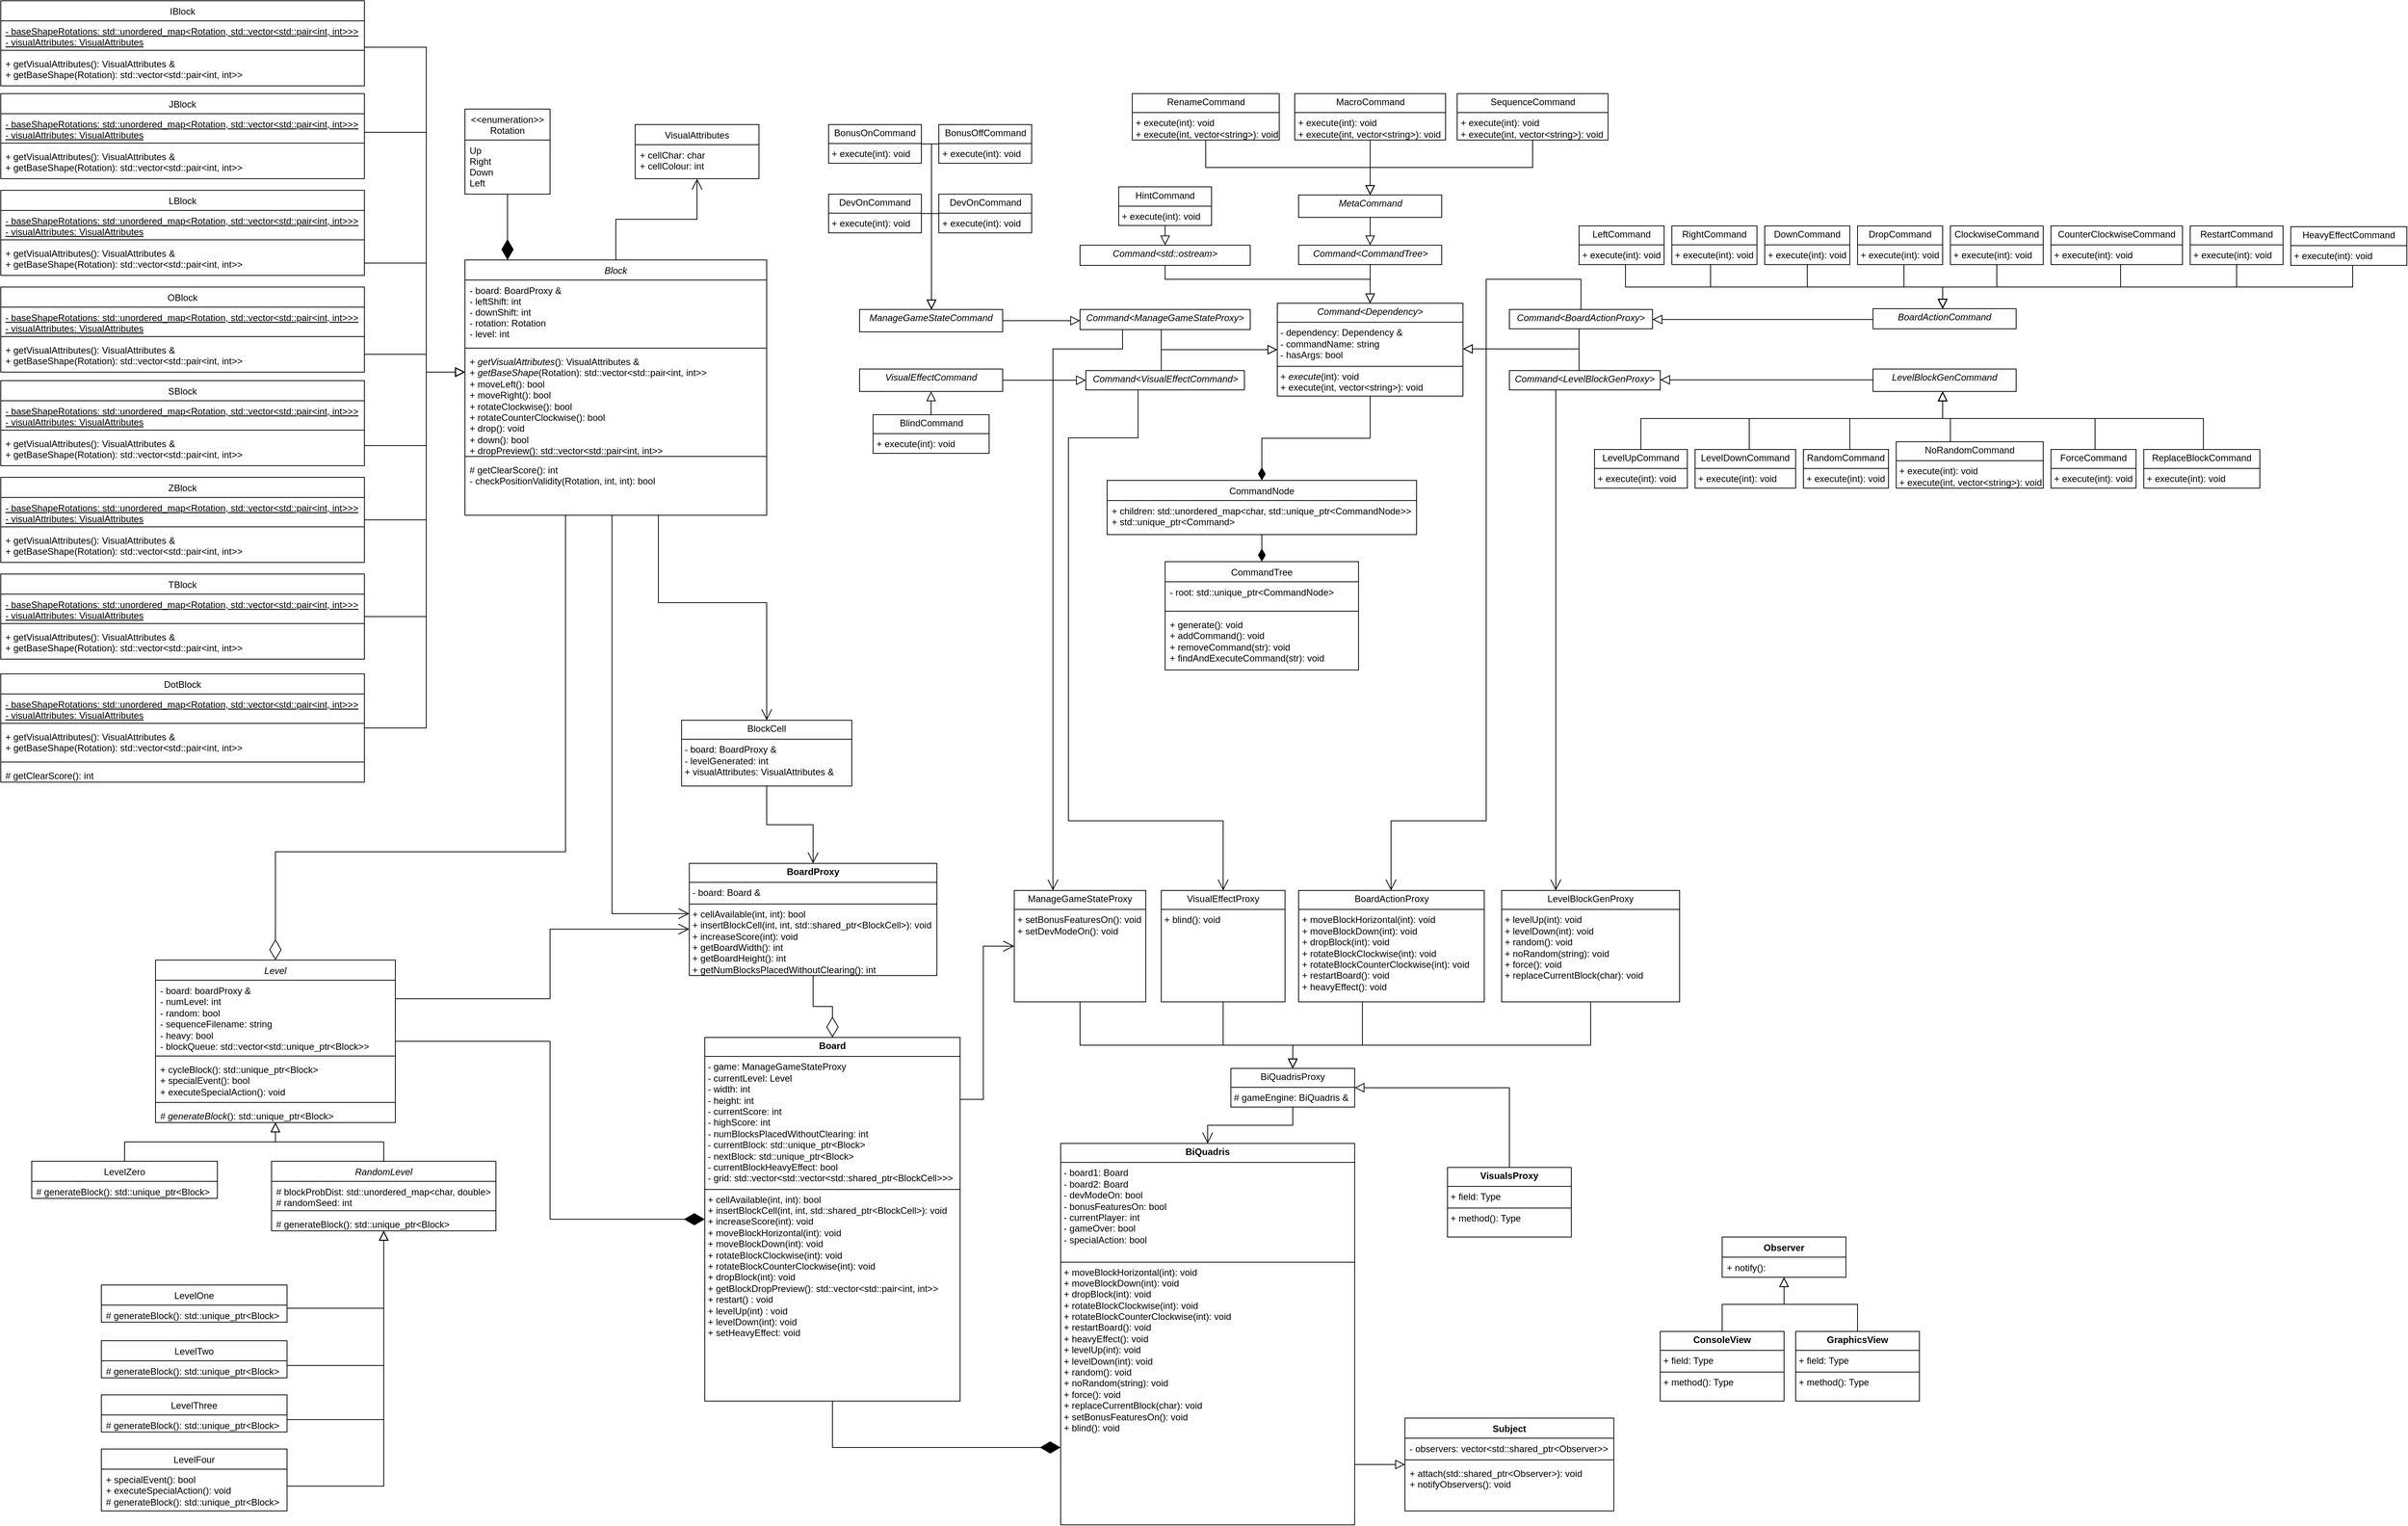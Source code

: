 <mxfile version="24.8.6">
  <diagram id="C5RBs43oDa-KdzZeNtuy" name="Page-1">
    <mxGraphModel dx="1140" dy="722" grid="1" gridSize="10" guides="1" tooltips="1" connect="1" arrows="1" fold="1" page="1" pageScale="1" pageWidth="3840" pageHeight="2160" math="0" shadow="0">
      <root>
        <mxCell id="WIyWlLk6GJQsqaUBKTNV-0" />
        <mxCell id="WIyWlLk6GJQsqaUBKTNV-1" parent="WIyWlLk6GJQsqaUBKTNV-0" />
        <mxCell id="zkfFHV4jXpPFQw0GAbJ--0" value="Block" style="swimlane;fontStyle=2;align=center;verticalAlign=top;childLayout=stackLayout;horizontal=1;startSize=26;horizontalStack=0;resizeParent=1;resizeLast=0;collapsible=1;marginBottom=0;rounded=0;shadow=0;strokeWidth=1;" parent="WIyWlLk6GJQsqaUBKTNV-1" vertex="1">
          <mxGeometry x="610" y="355" width="390" height="330" as="geometry">
            <mxRectangle x="230" y="140" width="160" height="26" as="alternateBounds" />
          </mxGeometry>
        </mxCell>
        <mxCell id="xHiWEumnkp8T0ZaLCuRG-58" value="- board: BoardProxy &amp;&#xa;- leftShift: int&#xa;- downShift: int&#xa;- rotation: Rotation&#xa;- level: int&#xa;" style="text;align=left;verticalAlign=top;spacingLeft=4;spacingRight=4;overflow=hidden;rotatable=0;points=[[0,0.5],[1,0.5]];portConstraint=eastwest;fontStyle=0" parent="zkfFHV4jXpPFQw0GAbJ--0" vertex="1">
          <mxGeometry y="26" width="390" height="84" as="geometry" />
        </mxCell>
        <mxCell id="xHiWEumnkp8T0ZaLCuRG-27" value="" style="line;strokeWidth=1;fillColor=none;align=left;verticalAlign=middle;spacingTop=-1;spacingLeft=3;spacingRight=3;rotatable=0;labelPosition=right;points=[];portConstraint=eastwest;strokeColor=inherit;" parent="zkfFHV4jXpPFQw0GAbJ--0" vertex="1">
          <mxGeometry y="110" width="390" height="8" as="geometry" />
        </mxCell>
        <mxCell id="xHiWEumnkp8T0ZaLCuRG-48" value="+ &lt;i&gt;getVisualAttributes&lt;/i&gt;(): VisualAttributes &amp;amp;&lt;br&gt;+ &lt;i&gt;getBaseShape&lt;/i&gt;(Rotation): std::vector&amp;lt;std::pair&amp;lt;int, int&amp;gt;&amp;gt;&lt;br&gt;+ moveLeft(): bool&lt;br&gt;+ moveRight(): bool&lt;br&gt;+ rotateClockwise(): bool&lt;br&gt;+ rotateCounterClockwise(): bool&lt;br&gt;+ drop(): void&lt;br&gt;+ down(): bool&lt;div&gt;+ dropPreview(): std::vector&amp;lt;std::pair&amp;lt;int, int&amp;gt;&amp;gt;&lt;/div&gt;" style="text;align=left;verticalAlign=top;spacingLeft=4;spacingRight=4;overflow=hidden;rotatable=0;points=[[0,0.5],[1,0.5]];portConstraint=eastwest;fontStyle=0;html=1;" parent="zkfFHV4jXpPFQw0GAbJ--0" vertex="1">
          <mxGeometry y="118" width="390" height="132" as="geometry" />
        </mxCell>
        <mxCell id="RzOuaV8a0XBnqdEBW30R-56" value="" style="line;strokeWidth=1;fillColor=none;align=left;verticalAlign=middle;spacingTop=-1;spacingLeft=3;spacingRight=3;rotatable=0;labelPosition=right;points=[];portConstraint=eastwest;strokeColor=inherit;" vertex="1" parent="zkfFHV4jXpPFQw0GAbJ--0">
          <mxGeometry y="250" width="390" height="8" as="geometry" />
        </mxCell>
        <mxCell id="RzOuaV8a0XBnqdEBW30R-57" value="# getClearScore(): int&#xa;- checkPositionValidity(Rotation, int, int): bool" style="text;align=left;verticalAlign=top;spacingLeft=4;spacingRight=4;overflow=hidden;rotatable=0;points=[[0,0.5],[1,0.5]];portConstraint=eastwest;fontStyle=0" vertex="1" parent="zkfFHV4jXpPFQw0GAbJ--0">
          <mxGeometry y="258" width="390" height="42" as="geometry" />
        </mxCell>
        <mxCell id="zkfFHV4jXpPFQw0GAbJ--13" value="IBlock" style="swimlane;fontStyle=0;align=center;verticalAlign=top;childLayout=stackLayout;horizontal=1;startSize=26;horizontalStack=0;resizeParent=1;resizeLast=0;collapsible=1;marginBottom=0;rounded=0;shadow=0;strokeWidth=1;" parent="WIyWlLk6GJQsqaUBKTNV-1" vertex="1">
          <mxGeometry x="10" y="20" width="470" height="110" as="geometry">
            <mxRectangle x="340" y="380" width="170" height="26" as="alternateBounds" />
          </mxGeometry>
        </mxCell>
        <mxCell id="zkfFHV4jXpPFQw0GAbJ--14" value="- baseShapeRotations: std::unordered_map&lt;Rotation, std::vector&lt;std::pair&lt;int, int&gt;&gt;&gt;&#xa;- visualAttributes: VisualAttributes" style="text;align=left;verticalAlign=top;spacingLeft=4;spacingRight=4;overflow=hidden;rotatable=0;points=[[0,0.5],[1,0.5]];portConstraint=eastwest;fontStyle=4" parent="zkfFHV4jXpPFQw0GAbJ--13" vertex="1">
          <mxGeometry y="26" width="470" height="34" as="geometry" />
        </mxCell>
        <mxCell id="RzOuaV8a0XBnqdEBW30R-133" value="" style="line;strokeWidth=1;fillColor=none;align=left;verticalAlign=middle;spacingTop=-1;spacingLeft=3;spacingRight=3;rotatable=0;labelPosition=right;points=[];portConstraint=eastwest;strokeColor=inherit;" vertex="1" parent="zkfFHV4jXpPFQw0GAbJ--13">
          <mxGeometry y="60" width="470" height="8" as="geometry" />
        </mxCell>
        <mxCell id="RzOuaV8a0XBnqdEBW30R-134" value="+ getVisualAttributes(): VisualAttributes &amp;&#xa;+ getBaseShape(Rotation): std::vector&lt;std::pair&lt;int, int&gt;&gt;" style="text;align=left;verticalAlign=top;spacingLeft=4;spacingRight=4;overflow=hidden;rotatable=0;points=[[0,0.5],[1,0.5]];portConstraint=eastwest;fontStyle=0" vertex="1" parent="zkfFHV4jXpPFQw0GAbJ--13">
          <mxGeometry y="68" width="470" height="42" as="geometry" />
        </mxCell>
        <mxCell id="xHiWEumnkp8T0ZaLCuRG-18" value="&lt;&lt;enumeration&gt;&gt;&#xa;Rotation" style="swimlane;fontStyle=0;align=center;verticalAlign=top;childLayout=stackLayout;horizontal=1;startSize=40;horizontalStack=0;resizeParent=1;resizeLast=0;collapsible=1;marginBottom=0;rounded=0;shadow=0;strokeWidth=1;" parent="WIyWlLk6GJQsqaUBKTNV-1" vertex="1">
          <mxGeometry x="610" y="160" width="110" height="110" as="geometry">
            <mxRectangle x="230" y="140" width="160" height="26" as="alternateBounds" />
          </mxGeometry>
        </mxCell>
        <mxCell id="xHiWEumnkp8T0ZaLCuRG-39" value="Up&#xa;Right&#xa;Down&#xa;Left" style="text;align=left;verticalAlign=top;spacingLeft=4;spacingRight=4;overflow=hidden;rotatable=0;points=[[0,0.5],[1,0.5]];portConstraint=eastwest;fontStyle=0" parent="xHiWEumnkp8T0ZaLCuRG-18" vertex="1">
          <mxGeometry y="40" width="110" height="70" as="geometry" />
        </mxCell>
        <mxCell id="xHiWEumnkp8T0ZaLCuRG-41" value="VisualAttributes" style="swimlane;fontStyle=0;align=center;verticalAlign=top;childLayout=stackLayout;horizontal=1;startSize=26;horizontalStack=0;resizeParent=1;resizeLast=0;collapsible=1;marginBottom=0;rounded=0;shadow=0;strokeWidth=1;" parent="WIyWlLk6GJQsqaUBKTNV-1" vertex="1">
          <mxGeometry x="830" y="180" width="160" height="70" as="geometry">
            <mxRectangle x="230" y="140" width="160" height="26" as="alternateBounds" />
          </mxGeometry>
        </mxCell>
        <mxCell id="xHiWEumnkp8T0ZaLCuRG-42" value="+ cellChar: char&#xa;+ cellColour: int" style="text;align=left;verticalAlign=top;spacingLeft=4;spacingRight=4;overflow=hidden;rotatable=0;points=[[0,0.5],[1,0.5]];portConstraint=eastwest;fontStyle=0" parent="xHiWEumnkp8T0ZaLCuRG-41" vertex="1">
          <mxGeometry y="26" width="160" height="44" as="geometry" />
        </mxCell>
        <mxCell id="xHiWEumnkp8T0ZaLCuRG-59" value="&lt;span style=&quot;font-weight: normal;&quot;&gt;&lt;i&gt;Level&lt;/i&gt;&lt;/span&gt;" style="swimlane;fontStyle=1;align=center;verticalAlign=top;childLayout=stackLayout;horizontal=1;startSize=26;horizontalStack=0;resizeParent=1;resizeParentMax=0;resizeLast=0;collapsible=1;marginBottom=0;whiteSpace=wrap;html=1;" parent="WIyWlLk6GJQsqaUBKTNV-1" vertex="1">
          <mxGeometry x="210" y="1260" width="310" height="210" as="geometry" />
        </mxCell>
        <mxCell id="xHiWEumnkp8T0ZaLCuRG-60" value="- board: boardProxy &amp;amp;&lt;div&gt;- numLevel: int&lt;div&gt;- random: bool&lt;/div&gt;&lt;div&gt;- sequenceFilename: string&lt;/div&gt;&lt;div&gt;- heavy: bool&lt;/div&gt;&lt;div&gt;- blockQueue: std::vector&amp;lt;std::unique_ptr&amp;lt;Block&amp;gt;&amp;gt;&lt;/div&gt;&lt;/div&gt;" style="text;strokeColor=none;fillColor=none;align=left;verticalAlign=top;spacingLeft=4;spacingRight=4;overflow=hidden;rotatable=0;points=[[0,0.5],[1,0.5]];portConstraint=eastwest;whiteSpace=wrap;html=1;" parent="xHiWEumnkp8T0ZaLCuRG-59" vertex="1">
          <mxGeometry y="26" width="310" height="94" as="geometry" />
        </mxCell>
        <mxCell id="xHiWEumnkp8T0ZaLCuRG-61" value="" style="line;strokeWidth=1;fillColor=none;align=left;verticalAlign=middle;spacingTop=-1;spacingLeft=3;spacingRight=3;rotatable=0;labelPosition=right;points=[];portConstraint=eastwest;strokeColor=inherit;" parent="xHiWEumnkp8T0ZaLCuRG-59" vertex="1">
          <mxGeometry y="120" width="310" height="8" as="geometry" />
        </mxCell>
        <mxCell id="xHiWEumnkp8T0ZaLCuRG-62" value="+ cycleBlock(): std::unique_ptr&amp;lt;Block&amp;gt;&lt;div&gt;+ specialEvent(): bool&lt;/div&gt;&lt;div&gt;+ executeSpecialAction(): void&lt;/div&gt;" style="text;strokeColor=none;fillColor=none;align=left;verticalAlign=top;spacingLeft=4;spacingRight=4;overflow=hidden;rotatable=0;points=[[0,0.5],[1,0.5]];portConstraint=eastwest;whiteSpace=wrap;html=1;" parent="xHiWEumnkp8T0ZaLCuRG-59" vertex="1">
          <mxGeometry y="128" width="310" height="52" as="geometry" />
        </mxCell>
        <mxCell id="RzOuaV8a0XBnqdEBW30R-219" value="" style="line;strokeWidth=1;fillColor=none;align=left;verticalAlign=middle;spacingTop=-1;spacingLeft=3;spacingRight=3;rotatable=0;labelPosition=right;points=[];portConstraint=eastwest;strokeColor=inherit;" vertex="1" parent="xHiWEumnkp8T0ZaLCuRG-59">
          <mxGeometry y="180" width="310" height="8" as="geometry" />
        </mxCell>
        <mxCell id="RzOuaV8a0XBnqdEBW30R-220" value="&lt;i&gt;# generateBlock&lt;/i&gt;(): std::unique_ptr&amp;lt;Block&amp;gt;" style="text;strokeColor=none;fillColor=none;align=left;verticalAlign=top;spacingLeft=4;spacingRight=4;overflow=hidden;rotatable=0;points=[[0,0.5],[1,0.5]];portConstraint=eastwest;whiteSpace=wrap;html=1;" vertex="1" parent="xHiWEumnkp8T0ZaLCuRG-59">
          <mxGeometry y="188" width="310" height="22" as="geometry" />
        </mxCell>
        <mxCell id="xHiWEumnkp8T0ZaLCuRG-63" value="&lt;span style=&quot;font-weight: normal;&quot;&gt;&lt;i&gt;RandomLevel&lt;/i&gt;&lt;/span&gt;" style="swimlane;fontStyle=1;align=center;verticalAlign=top;childLayout=stackLayout;horizontal=1;startSize=26;horizontalStack=0;resizeParent=1;resizeParentMax=0;resizeLast=0;collapsible=1;marginBottom=0;whiteSpace=wrap;html=1;" parent="WIyWlLk6GJQsqaUBKTNV-1" vertex="1">
          <mxGeometry x="360" y="1520" width="290" height="90" as="geometry" />
        </mxCell>
        <mxCell id="xHiWEumnkp8T0ZaLCuRG-64" value="# blockProbDist: std::unordered_map&amp;lt;char, double&amp;gt;&lt;div&gt;# randomSeed: int&lt;/div&gt;" style="text;strokeColor=none;fillColor=none;align=left;verticalAlign=top;spacingLeft=4;spacingRight=4;overflow=hidden;rotatable=0;points=[[0,0.5],[1,0.5]];portConstraint=eastwest;whiteSpace=wrap;html=1;" parent="xHiWEumnkp8T0ZaLCuRG-63" vertex="1">
          <mxGeometry y="26" width="290" height="34" as="geometry" />
        </mxCell>
        <mxCell id="xHiWEumnkp8T0ZaLCuRG-65" value="" style="line;strokeWidth=1;fillColor=none;align=left;verticalAlign=middle;spacingTop=-1;spacingLeft=3;spacingRight=3;rotatable=0;labelPosition=right;points=[];portConstraint=eastwest;strokeColor=inherit;" parent="xHiWEumnkp8T0ZaLCuRG-63" vertex="1">
          <mxGeometry y="60" width="290" height="8" as="geometry" />
        </mxCell>
        <mxCell id="xHiWEumnkp8T0ZaLCuRG-66" value="# generateBlock(): std::unique_ptr&amp;lt;Block&amp;gt;" style="text;strokeColor=none;fillColor=none;align=left;verticalAlign=top;spacingLeft=4;spacingRight=4;overflow=hidden;rotatable=0;points=[[0,0.5],[1,0.5]];portConstraint=eastwest;whiteSpace=wrap;html=1;" parent="xHiWEumnkp8T0ZaLCuRG-63" vertex="1">
          <mxGeometry y="68" width="290" height="22" as="geometry" />
        </mxCell>
        <mxCell id="xHiWEumnkp8T0ZaLCuRG-69" value="" style="endArrow=block;endSize=10;endFill=0;shadow=0;strokeWidth=1;rounded=0;curved=0;edgeStyle=elbowEdgeStyle;elbow=vertical;" parent="WIyWlLk6GJQsqaUBKTNV-1" source="xHiWEumnkp8T0ZaLCuRG-63" target="xHiWEumnkp8T0ZaLCuRG-59" edge="1">
          <mxGeometry width="160" relative="1" as="geometry">
            <mxPoint x="340" y="1507" as="sourcePoint" />
            <mxPoint x="1070" y="1452" as="targetPoint" />
          </mxGeometry>
        </mxCell>
        <mxCell id="xHiWEumnkp8T0ZaLCuRG-74" value="" style="endArrow=block;endSize=10;endFill=0;shadow=0;strokeWidth=1;rounded=0;curved=0;edgeStyle=elbowEdgeStyle;elbow=vertical;" parent="WIyWlLk6GJQsqaUBKTNV-1" source="RzOuaV8a0XBnqdEBW30R-207" target="xHiWEumnkp8T0ZaLCuRG-59" edge="1">
          <mxGeometry width="160" relative="1" as="geometry">
            <mxPoint x="165" y="1502" as="sourcePoint" />
            <mxPoint x="-250" y="1422" as="targetPoint" />
          </mxGeometry>
        </mxCell>
        <mxCell id="xHiWEumnkp8T0ZaLCuRG-87" value="" style="endArrow=block;endSize=10;endFill=0;shadow=0;strokeWidth=1;rounded=0;curved=0;edgeStyle=elbowEdgeStyle;elbow=vertical;" parent="WIyWlLk6GJQsqaUBKTNV-1" source="RzOuaV8a0XBnqdEBW30R-223" target="xHiWEumnkp8T0ZaLCuRG-63" edge="1">
          <mxGeometry width="160" relative="1" as="geometry">
            <mxPoint x="280" y="1692" as="sourcePoint" />
            <mxPoint x="120" y="1580" as="targetPoint" />
            <Array as="points">
              <mxPoint x="330" y="1710" />
            </Array>
          </mxGeometry>
        </mxCell>
        <mxCell id="xHiWEumnkp8T0ZaLCuRG-88" value="" style="endArrow=block;endSize=10;endFill=0;shadow=0;strokeWidth=1;rounded=0;curved=0;edgeStyle=elbowEdgeStyle;elbow=vertical;" parent="WIyWlLk6GJQsqaUBKTNV-1" source="RzOuaV8a0XBnqdEBW30R-231" target="xHiWEumnkp8T0ZaLCuRG-63" edge="1">
          <mxGeometry width="160" relative="1" as="geometry">
            <mxPoint x="430" y="1692" as="sourcePoint" />
            <mxPoint x="250" y="1610" as="targetPoint" />
            <Array as="points">
              <mxPoint x="320" y="1784" />
            </Array>
          </mxGeometry>
        </mxCell>
        <mxCell id="xHiWEumnkp8T0ZaLCuRG-89" value="" style="endArrow=block;endSize=10;endFill=0;shadow=0;strokeWidth=1;rounded=0;curved=0;edgeStyle=elbowEdgeStyle;elbow=vertical;" parent="WIyWlLk6GJQsqaUBKTNV-1" source="RzOuaV8a0XBnqdEBW30R-233" target="xHiWEumnkp8T0ZaLCuRG-63" edge="1">
          <mxGeometry width="160" relative="1" as="geometry">
            <mxPoint x="580" y="1692" as="sourcePoint" />
            <mxPoint x="390" y="1590" as="targetPoint" />
            <Array as="points">
              <mxPoint x="330" y="1854" />
            </Array>
          </mxGeometry>
        </mxCell>
        <mxCell id="xHiWEumnkp8T0ZaLCuRG-90" value="" style="endArrow=block;endSize=10;endFill=0;shadow=0;strokeWidth=1;rounded=0;curved=0;edgeStyle=elbowEdgeStyle;elbow=vertical;" parent="WIyWlLk6GJQsqaUBKTNV-1" source="RzOuaV8a0XBnqdEBW30R-235" target="xHiWEumnkp8T0ZaLCuRG-63" edge="1">
          <mxGeometry width="160" relative="1" as="geometry">
            <mxPoint x="730" y="1692" as="sourcePoint" />
            <mxPoint x="550" y="1610" as="targetPoint" />
            <Array as="points">
              <mxPoint x="330" y="1940" />
            </Array>
          </mxGeometry>
        </mxCell>
        <mxCell id="xHiWEumnkp8T0ZaLCuRG-91" value="&lt;p style=&quot;margin:0px;margin-top:4px;text-align:center;&quot;&gt;&lt;b&gt;BiQuadris&lt;/b&gt;&lt;/p&gt;&lt;hr size=&quot;1&quot; style=&quot;border-style:solid;&quot;&gt;&lt;p style=&quot;margin:0px;margin-left:4px;&quot;&gt;- board1: Board&lt;/p&gt;&lt;p style=&quot;margin:0px;margin-left:4px;&quot;&gt;- board2: Board&lt;/p&gt;&lt;p style=&quot;margin: 0px 0px 0px 4px;&quot;&gt;- devModeOn: bool&lt;/p&gt;&lt;p style=&quot;margin: 0px 0px 0px 4px;&quot;&gt;- bonusFeaturesOn: bool&lt;/p&gt;&lt;p style=&quot;margin: 0px 0px 0px 4px;&quot;&gt;- currentPlayer: int&lt;/p&gt;&lt;p style=&quot;margin: 0px 0px 0px 4px;&quot;&gt;- gameOver: bool&lt;/p&gt;&lt;p style=&quot;margin: 0px 0px 0px 4px;&quot;&gt;- specialAction: bool&lt;/p&gt;&lt;p style=&quot;margin: 0px 0px 0px 4px;&quot;&gt;&lt;br&gt;&lt;/p&gt;&lt;hr size=&quot;1&quot; style=&quot;border-style:solid;&quot;&gt;&lt;p style=&quot;margin: 0px 0px 0px 4px;&quot;&gt;+ moveBlockHorizontal(int): void&lt;/p&gt;&lt;p style=&quot;margin: 0px 0px 0px 4px;&quot;&gt;+ moveBlockDown(int): void&lt;/p&gt;&lt;p style=&quot;margin: 0px 0px 0px 4px;&quot;&gt;+ dropBlock(int): void&lt;/p&gt;&lt;p style=&quot;margin: 0px 0px 0px 4px;&quot;&gt;+ rotateBlockClockwise(int): void&lt;/p&gt;&lt;p style=&quot;margin: 0px 0px 0px 4px;&quot;&gt;+ rotateBlockCounterClockwise(int): void&lt;/p&gt;&lt;p style=&quot;margin: 0px 0px 0px 4px;&quot;&gt;+ restartBoard(): void&lt;/p&gt;&lt;p style=&quot;margin: 0px 0px 0px 4px;&quot;&gt;+ heavyEffect(): void&lt;/p&gt;&lt;p style=&quot;margin: 0px 0px 0px 4px;&quot;&gt;+ levelUp(int): void&lt;/p&gt;&lt;p style=&quot;margin: 0px 0px 0px 4px;&quot;&gt;+ levelDown(int): void&lt;/p&gt;&lt;p style=&quot;margin: 0px 0px 0px 4px;&quot;&gt;+ random(): void&lt;/p&gt;&lt;p style=&quot;margin: 0px 0px 0px 4px;&quot;&gt;+ noRandom(string): void&lt;/p&gt;&lt;p style=&quot;margin: 0px 0px 0px 4px;&quot;&gt;+ force(): void&lt;/p&gt;&lt;p style=&quot;margin: 0px 0px 0px 4px;&quot;&gt;+ replaceCurrentBlock(char): void&lt;/p&gt;&lt;p style=&quot;margin: 0px 0px 0px 4px;&quot;&gt;+ setBonusFeaturesOn(): void&lt;/p&gt;&lt;p style=&quot;margin: 0px 0px 0px 4px;&quot;&gt;+ blind(): void&lt;/p&gt;" style="verticalAlign=top;align=left;overflow=fill;html=1;whiteSpace=wrap;" parent="WIyWlLk6GJQsqaUBKTNV-1" vertex="1">
          <mxGeometry x="1380" y="1497" width="380" height="493" as="geometry" />
        </mxCell>
        <mxCell id="xHiWEumnkp8T0ZaLCuRG-93" value="&lt;p style=&quot;margin:0px;margin-top:4px;text-align:center;&quot;&gt;&lt;b&gt;Board&lt;/b&gt;&lt;/p&gt;&lt;hr size=&quot;1&quot; style=&quot;border-style:solid;&quot;&gt;&lt;p style=&quot;margin:0px;margin-left:4px;&quot;&gt;&lt;span style=&quot;background-color: initial;&quot;&gt;- game: ManageGameStateProxy&lt;/span&gt;&lt;/p&gt;&lt;p style=&quot;margin:0px;margin-left:4px;&quot;&gt;- currentLevel: Level&lt;span style=&quot;background-color: initial;&quot;&gt;&lt;/span&gt;&lt;/p&gt;&lt;p style=&quot;margin:0px;margin-left:4px;&quot;&gt;&lt;span style=&quot;background-color: initial;&quot;&gt;- width: int&lt;/span&gt;&lt;/p&gt;&lt;p style=&quot;margin:0px;margin-left:4px;&quot;&gt;&lt;span style=&quot;background-color: initial;&quot;&gt;- height: int&lt;/span&gt;&lt;/p&gt;&lt;p style=&quot;margin:0px;margin-left:4px;&quot;&gt;- currentScore: int&lt;/p&gt;&lt;p style=&quot;margin:0px;margin-left:4px;&quot;&gt;- highScore: int&lt;/p&gt;&lt;p style=&quot;margin:0px;margin-left:4px;&quot;&gt;- numBlocksPlacedWithoutClearing: int&lt;/p&gt;&lt;p style=&quot;margin:0px;margin-left:4px;&quot;&gt;&lt;span style=&quot;background-color: initial;&quot;&gt;- currentBlock:&amp;nbsp;&lt;/span&gt;&lt;span style=&quot;background-color: initial;&quot;&gt;std::unique_ptr&amp;lt;Block&amp;gt;&lt;/span&gt;&lt;/p&gt;&lt;p style=&quot;margin:0px;margin-left:4px;&quot;&gt;&lt;span style=&quot;background-color: initial;&quot;&gt;- nextBlock:&amp;nbsp;&lt;/span&gt;&lt;span style=&quot;background-color: initial;&quot;&gt;std::unique_ptr&amp;lt;Block&amp;gt;&lt;/span&gt;&lt;/p&gt;&lt;p style=&quot;margin:0px;margin-left:4px;&quot;&gt;&lt;span style=&quot;background-color: initial;&quot;&gt;- currentBlockHeavyEffect: bool&lt;/span&gt;&lt;/p&gt;&lt;p style=&quot;margin:0px;margin-left:4px;&quot;&gt;- grid: std::vector&amp;lt;&lt;span style=&quot;background-color: initial;&quot;&gt;std::&lt;/span&gt;&lt;span style=&quot;background-color: initial;&quot;&gt;vector&amp;lt;&lt;/span&gt;&lt;span style=&quot;background-color: initial;&quot;&gt;std::shared_ptr&amp;lt;BlockCell&amp;gt;&lt;/span&gt;&lt;span style=&quot;background-color: initial;&quot;&gt;&amp;gt;&amp;gt;&lt;/span&gt;&lt;span style=&quot;background-color: initial;&quot;&gt;&lt;/span&gt;&lt;/p&gt;&lt;hr size=&quot;1&quot; style=&quot;border-style:solid;&quot;&gt;&lt;p style=&quot;margin: 0px 0px 0px 4px;&quot;&gt;+ cellAvailable(int, int): bool&lt;/p&gt;&lt;p style=&quot;margin: 0px 0px 0px 4px;&quot;&gt;+ insertBlockCell(int, int, std::shared_ptr&amp;lt;BlockCell&amp;gt;): void&lt;/p&gt;&lt;p style=&quot;margin: 0px 0px 0px 4px;&quot;&gt;+ increaseScore(int): void&lt;/p&gt;&lt;p style=&quot;margin: 0px 0px 0px 4px;&quot;&gt;+ moveBlockHorizontal(int): void&lt;/p&gt;&lt;p style=&quot;margin: 0px 0px 0px 4px;&quot;&gt;+ moveBlockDown(int): void&lt;/p&gt;&lt;p style=&quot;margin: 0px 0px 0px 4px;&quot;&gt;+ rotateBlockClockwise(int): void&lt;/p&gt;&lt;p style=&quot;margin: 0px 0px 0px 4px;&quot;&gt;+ rotateBlockCounterClockwise(int): void&lt;/p&gt;&lt;p style=&quot;margin: 0px 0px 0px 4px;&quot;&gt;+ dropBlock(int): void&lt;/p&gt;&lt;p style=&quot;margin: 0px 0px 0px 4px;&quot;&gt;+ getBlockDropPreview():&amp;nbsp;&lt;span style=&quot;text-wrap-mode: nowrap; background-color: initial;&quot;&gt;std::vector&amp;lt;std::pair&amp;lt;int, int&amp;gt;&amp;gt;&lt;/span&gt;&lt;/p&gt;&lt;p style=&quot;margin: 0px 0px 0px 4px;&quot;&gt;&lt;span style=&quot;text-wrap-mode: nowrap; background-color: initial;&quot;&gt;+ restart() : void&lt;/span&gt;&lt;/p&gt;&lt;p style=&quot;margin: 0px 0px 0px 4px;&quot;&gt;+ levelUp(int) : void&lt;/p&gt;&lt;p style=&quot;margin: 0px 0px 0px 4px;&quot;&gt;+ levelDown(int): void&lt;/p&gt;&lt;p style=&quot;margin: 0px 0px 0px 4px;&quot;&gt;+ setHeavyEffect: void&lt;/p&gt;" style="verticalAlign=top;align=left;overflow=fill;html=1;whiteSpace=wrap;" parent="WIyWlLk6GJQsqaUBKTNV-1" vertex="1">
          <mxGeometry x="920" y="1360" width="330" height="470" as="geometry" />
        </mxCell>
        <mxCell id="xHiWEumnkp8T0ZaLCuRG-95" value="&lt;p style=&quot;margin:0px;margin-top:4px;text-align:center;&quot;&gt;&lt;b&gt;ConsoleView&lt;/b&gt;&lt;/p&gt;&lt;hr size=&quot;1&quot; style=&quot;border-style:solid;&quot;&gt;&lt;p style=&quot;margin:0px;margin-left:4px;&quot;&gt;+ field: Type&lt;/p&gt;&lt;hr size=&quot;1&quot; style=&quot;border-style:solid;&quot;&gt;&lt;p style=&quot;margin:0px;margin-left:4px;&quot;&gt;+ method(): Type&lt;/p&gt;" style="verticalAlign=top;align=left;overflow=fill;html=1;whiteSpace=wrap;" parent="WIyWlLk6GJQsqaUBKTNV-1" vertex="1">
          <mxGeometry x="2155" y="1740" width="160" height="90" as="geometry" />
        </mxCell>
        <mxCell id="xHiWEumnkp8T0ZaLCuRG-96" value="&lt;p style=&quot;margin:0px;margin-top:4px;text-align:center;&quot;&gt;&lt;b&gt;GraphicsView&lt;/b&gt;&lt;/p&gt;&lt;hr size=&quot;1&quot; style=&quot;border-style:solid;&quot;&gt;&lt;p style=&quot;margin:0px;margin-left:4px;&quot;&gt;+ field: Type&lt;/p&gt;&lt;hr size=&quot;1&quot; style=&quot;border-style:solid;&quot;&gt;&lt;p style=&quot;margin:0px;margin-left:4px;&quot;&gt;+ method(): Type&lt;/p&gt;" style="verticalAlign=top;align=left;overflow=fill;html=1;whiteSpace=wrap;" parent="WIyWlLk6GJQsqaUBKTNV-1" vertex="1">
          <mxGeometry x="2330" y="1740" width="160" height="90" as="geometry" />
        </mxCell>
        <mxCell id="RzOuaV8a0XBnqdEBW30R-1" value="&lt;p style=&quot;margin:0px;margin-top:4px;text-align:center;&quot;&gt;&lt;i&gt;Command&amp;lt;Dependency&amp;gt;&lt;/i&gt;&lt;/p&gt;&lt;hr size=&quot;1&quot; style=&quot;border-style:solid;&quot;&gt;&lt;p style=&quot;margin:0px;margin-left:4px;&quot;&gt;- dependency: Dependency &amp;amp;&lt;/p&gt;&lt;p style=&quot;margin:0px;margin-left:4px;&quot;&gt;- commandName: string&lt;/p&gt;&lt;p style=&quot;margin:0px;margin-left:4px;&quot;&gt;- hasArgs: bool&lt;/p&gt;&lt;hr size=&quot;1&quot; style=&quot;border-style:solid;&quot;&gt;&lt;p style=&quot;margin:0px;margin-left:4px;&quot;&gt;+ &lt;i&gt;execute&lt;/i&gt;(int): void&lt;/p&gt;&lt;p style=&quot;margin:0px;margin-left:4px;&quot;&gt;+ execute(int, vector&amp;lt;string&amp;gt;): void&lt;/p&gt;" style="verticalAlign=top;align=left;overflow=fill;html=1;whiteSpace=wrap;" vertex="1" parent="WIyWlLk6GJQsqaUBKTNV-1">
          <mxGeometry x="1660" y="411" width="240" height="120" as="geometry" />
        </mxCell>
        <mxCell id="RzOuaV8a0XBnqdEBW30R-2" value="&lt;span style=&quot;font-weight: normal;&quot;&gt;CommandTree&lt;/span&gt;" style="swimlane;fontStyle=1;align=center;verticalAlign=top;childLayout=stackLayout;horizontal=1;startSize=26;horizontalStack=0;resizeParent=1;resizeParentMax=0;resizeLast=0;collapsible=1;marginBottom=0;whiteSpace=wrap;html=1;" vertex="1" parent="WIyWlLk6GJQsqaUBKTNV-1">
          <mxGeometry x="1515" y="745" width="250" height="140" as="geometry" />
        </mxCell>
        <mxCell id="RzOuaV8a0XBnqdEBW30R-3" value="- root: std::unique_ptr&amp;lt;CommandNode&amp;gt;" style="text;strokeColor=none;fillColor=none;align=left;verticalAlign=top;spacingLeft=4;spacingRight=4;overflow=hidden;rotatable=0;points=[[0,0.5],[1,0.5]];portConstraint=eastwest;whiteSpace=wrap;html=1;" vertex="1" parent="RzOuaV8a0XBnqdEBW30R-2">
          <mxGeometry y="26" width="250" height="34" as="geometry" />
        </mxCell>
        <mxCell id="RzOuaV8a0XBnqdEBW30R-4" value="" style="line;strokeWidth=1;fillColor=none;align=left;verticalAlign=middle;spacingTop=-1;spacingLeft=3;spacingRight=3;rotatable=0;labelPosition=right;points=[];portConstraint=eastwest;strokeColor=inherit;" vertex="1" parent="RzOuaV8a0XBnqdEBW30R-2">
          <mxGeometry y="60" width="250" height="8" as="geometry" />
        </mxCell>
        <mxCell id="RzOuaV8a0XBnqdEBW30R-5" value="+ generate(): void&lt;div&gt;&lt;span style=&quot;background-color: initial;&quot;&gt;+ addCommand(): void&lt;/span&gt;&lt;/div&gt;&lt;div&gt;&lt;span style=&quot;background-color: initial;&quot;&gt;+ removeCommand(str): void&lt;/span&gt;&lt;/div&gt;&lt;div&gt;&lt;span style=&quot;background-color: initial;&quot;&gt;+ findAndExecuteCommand(str): void&lt;/span&gt;&lt;/div&gt;" style="text;strokeColor=none;fillColor=none;align=left;verticalAlign=top;spacingLeft=4;spacingRight=4;overflow=hidden;rotatable=0;points=[[0,0.5],[1,0.5]];portConstraint=eastwest;whiteSpace=wrap;html=1;" vertex="1" parent="RzOuaV8a0XBnqdEBW30R-2">
          <mxGeometry y="68" width="250" height="72" as="geometry" />
        </mxCell>
        <mxCell id="RzOuaV8a0XBnqdEBW30R-6" value="&lt;span style=&quot;font-weight: normal;&quot;&gt;CommandNode&lt;/span&gt;" style="swimlane;fontStyle=1;align=center;verticalAlign=top;childLayout=stackLayout;horizontal=1;startSize=26;horizontalStack=0;resizeParent=1;resizeParentMax=0;resizeLast=0;collapsible=1;marginBottom=0;whiteSpace=wrap;html=1;" vertex="1" parent="WIyWlLk6GJQsqaUBKTNV-1">
          <mxGeometry x="1440" y="640" width="400" height="70" as="geometry" />
        </mxCell>
        <mxCell id="RzOuaV8a0XBnqdEBW30R-7" value="+ children: std::unordered_map&amp;lt;char, std::unique_ptr&amp;lt;CommandNode&amp;gt;&amp;gt;&lt;div&gt;+ std::unique_ptr&amp;lt;Command&amp;gt;&lt;/div&gt;" style="text;strokeColor=none;fillColor=none;align=left;verticalAlign=top;spacingLeft=4;spacingRight=4;overflow=hidden;rotatable=0;points=[[0,0.5],[1,0.5]];portConstraint=eastwest;whiteSpace=wrap;html=1;" vertex="1" parent="RzOuaV8a0XBnqdEBW30R-6">
          <mxGeometry y="26" width="400" height="44" as="geometry" />
        </mxCell>
        <mxCell id="RzOuaV8a0XBnqdEBW30R-10" value="&lt;p style=&quot;margin:0px;margin-top:4px;text-align:center;&quot;&gt;&lt;i&gt;MetaCommand&lt;/i&gt;&lt;/p&gt;" style="verticalAlign=top;align=left;overflow=fill;html=1;whiteSpace=wrap;" vertex="1" parent="WIyWlLk6GJQsqaUBKTNV-1">
          <mxGeometry x="1687.5" y="271" width="185" height="29" as="geometry" />
        </mxCell>
        <mxCell id="RzOuaV8a0XBnqdEBW30R-12" value="" style="endArrow=none;html=1;endSize=12;startArrow=diamondThin;startSize=14;startFill=1;edgeStyle=orthogonalEdgeStyle;align=left;verticalAlign=bottom;rounded=0;endFill=0;" edge="1" parent="WIyWlLk6GJQsqaUBKTNV-1" source="RzOuaV8a0XBnqdEBW30R-2" target="RzOuaV8a0XBnqdEBW30R-6">
          <mxGeometry x="-1" y="3" relative="1" as="geometry">
            <mxPoint x="1762.47" y="910" as="sourcePoint" />
            <mxPoint x="1922.47" y="910" as="targetPoint" />
            <Array as="points" />
          </mxGeometry>
        </mxCell>
        <mxCell id="RzOuaV8a0XBnqdEBW30R-14" value="&lt;p style=&quot;margin:0px;margin-top:4px;text-align:center;&quot;&gt;RenameCommand&lt;/p&gt;&lt;hr size=&quot;1&quot; style=&quot;border-style:solid;&quot;&gt;&lt;p style=&quot;margin:0px;margin-left:4px;&quot;&gt;+ execute(int):&amp;nbsp;&lt;span style=&quot;background-color: initial;&quot;&gt;void&lt;/span&gt;&lt;/p&gt;&lt;p style=&quot;margin:0px;margin-left:4px;&quot;&gt;+ execute(int, vector&amp;lt;string&amp;gt;): void&lt;/p&gt;" style="verticalAlign=top;align=left;overflow=fill;html=1;whiteSpace=wrap;" vertex="1" parent="WIyWlLk6GJQsqaUBKTNV-1">
          <mxGeometry x="1472.5" y="140" width="190" height="60" as="geometry" />
        </mxCell>
        <mxCell id="RzOuaV8a0XBnqdEBW30R-15" value="&lt;p style=&quot;margin:0px;margin-top:4px;text-align:center;&quot;&gt;MacroCommand&lt;/p&gt;&lt;hr size=&quot;1&quot; style=&quot;border-style:solid;&quot;&gt;&lt;p style=&quot;margin:0px;margin-left:4px;&quot;&gt;+ execute(int):&amp;nbsp;&lt;span style=&quot;background-color: initial;&quot;&gt;void&lt;/span&gt;&lt;/p&gt;&lt;p style=&quot;margin:0px;margin-left:4px;&quot;&gt;+ execute(int, vector&amp;lt;string&amp;gt;): void&lt;/p&gt;" style="verticalAlign=top;align=left;overflow=fill;html=1;whiteSpace=wrap;" vertex="1" parent="WIyWlLk6GJQsqaUBKTNV-1">
          <mxGeometry x="1682.5" y="140" width="195" height="60" as="geometry" />
        </mxCell>
        <mxCell id="RzOuaV8a0XBnqdEBW30R-16" value="&lt;p style=&quot;margin:0px;margin-top:4px;text-align:center;&quot;&gt;LeftCommand&lt;/p&gt;&lt;hr size=&quot;1&quot; style=&quot;border-style:solid;&quot;&gt;&lt;p style=&quot;margin:0px;margin-left:4px;&quot;&gt;+ execute(int):&amp;nbsp;&lt;span style=&quot;background-color: initial;&quot;&gt;void&lt;/span&gt;&lt;/p&gt;" style="verticalAlign=top;align=left;overflow=fill;html=1;whiteSpace=wrap;" vertex="1" parent="WIyWlLk6GJQsqaUBKTNV-1">
          <mxGeometry x="2050" y="311" width="110" height="50" as="geometry" />
        </mxCell>
        <mxCell id="RzOuaV8a0XBnqdEBW30R-17" value="&lt;p style=&quot;margin:0px;margin-top:4px;text-align:center;&quot;&gt;RightCommand&lt;/p&gt;&lt;hr size=&quot;1&quot; style=&quot;border-style:solid;&quot;&gt;&lt;p style=&quot;margin:0px;margin-left:4px;&quot;&gt;+ execute(int):&amp;nbsp;&lt;span style=&quot;background-color: initial;&quot;&gt;void&lt;/span&gt;&lt;/p&gt;" style="verticalAlign=top;align=left;overflow=fill;html=1;whiteSpace=wrap;" vertex="1" parent="WIyWlLk6GJQsqaUBKTNV-1">
          <mxGeometry x="2170" y="311" width="110" height="50" as="geometry" />
        </mxCell>
        <mxCell id="RzOuaV8a0XBnqdEBW30R-20" value="&lt;p style=&quot;margin:0px;margin-top:4px;text-align:center;&quot;&gt;DownCommand&lt;/p&gt;&lt;hr size=&quot;1&quot; style=&quot;border-style:solid;&quot;&gt;&lt;p style=&quot;margin:0px;margin-left:4px;&quot;&gt;+ execute(int):&amp;nbsp;&lt;span style=&quot;background-color: initial;&quot;&gt;void&lt;/span&gt;&lt;/p&gt;" style="verticalAlign=top;align=left;overflow=fill;html=1;whiteSpace=wrap;" vertex="1" parent="WIyWlLk6GJQsqaUBKTNV-1">
          <mxGeometry x="2290" y="311" width="110" height="50" as="geometry" />
        </mxCell>
        <mxCell id="RzOuaV8a0XBnqdEBW30R-21" value="&lt;p style=&quot;margin:0px;margin-top:4px;text-align:center;&quot;&gt;DropCommand&lt;/p&gt;&lt;hr size=&quot;1&quot; style=&quot;border-style:solid;&quot;&gt;&lt;p style=&quot;margin:0px;margin-left:4px;&quot;&gt;+ execute(int):&amp;nbsp;&lt;span style=&quot;background-color: initial;&quot;&gt;void&lt;/span&gt;&lt;/p&gt;" style="verticalAlign=top;align=left;overflow=fill;html=1;whiteSpace=wrap;" vertex="1" parent="WIyWlLk6GJQsqaUBKTNV-1">
          <mxGeometry x="2410" y="311" width="110" height="50" as="geometry" />
        </mxCell>
        <mxCell id="RzOuaV8a0XBnqdEBW30R-22" value="&lt;p style=&quot;margin:0px;margin-top:4px;text-align:center;&quot;&gt;ClockwiseCommand&lt;/p&gt;&lt;hr size=&quot;1&quot; style=&quot;border-style:solid;&quot;&gt;&lt;p style=&quot;margin:0px;margin-left:4px;&quot;&gt;+ execute(int):&amp;nbsp;&lt;span style=&quot;background-color: initial;&quot;&gt;void&lt;/span&gt;&lt;/p&gt;" style="verticalAlign=top;align=left;overflow=fill;html=1;whiteSpace=wrap;" vertex="1" parent="WIyWlLk6GJQsqaUBKTNV-1">
          <mxGeometry x="2530" y="311" width="120" height="50" as="geometry" />
        </mxCell>
        <mxCell id="RzOuaV8a0XBnqdEBW30R-23" value="&lt;p style=&quot;margin:0px;margin-top:4px;text-align:center;&quot;&gt;CounterClockwiseCommand&lt;/p&gt;&lt;hr size=&quot;1&quot; style=&quot;border-style:solid;&quot;&gt;&lt;p style=&quot;margin:0px;margin-left:4px;&quot;&gt;+ execute(int):&amp;nbsp;&lt;span style=&quot;background-color: initial;&quot;&gt;void&lt;/span&gt;&lt;/p&gt;" style="verticalAlign=top;align=left;overflow=fill;html=1;whiteSpace=wrap;" vertex="1" parent="WIyWlLk6GJQsqaUBKTNV-1">
          <mxGeometry x="2660" y="311" width="170" height="50" as="geometry" />
        </mxCell>
        <mxCell id="RzOuaV8a0XBnqdEBW30R-24" value="&lt;p style=&quot;margin:0px;margin-top:4px;text-align:center;&quot;&gt;LevelUpCommand&lt;/p&gt;&lt;hr size=&quot;1&quot; style=&quot;border-style:solid;&quot;&gt;&lt;p style=&quot;margin:0px;margin-left:4px;&quot;&gt;+ execute(int):&amp;nbsp;&lt;span style=&quot;background-color: initial;&quot;&gt;void&lt;/span&gt;&lt;/p&gt;" style="verticalAlign=top;align=left;overflow=fill;html=1;whiteSpace=wrap;" vertex="1" parent="WIyWlLk6GJQsqaUBKTNV-1">
          <mxGeometry x="2070" y="600" width="120" height="50" as="geometry" />
        </mxCell>
        <mxCell id="RzOuaV8a0XBnqdEBW30R-25" value="&lt;p style=&quot;margin:0px;margin-top:4px;text-align:center;&quot;&gt;LevelDownCommand&lt;/p&gt;&lt;hr size=&quot;1&quot; style=&quot;border-style:solid;&quot;&gt;&lt;p style=&quot;margin:0px;margin-left:4px;&quot;&gt;+ execute(int):&amp;nbsp;&lt;span style=&quot;background-color: initial;&quot;&gt;void&lt;/span&gt;&lt;/p&gt;" style="verticalAlign=top;align=left;overflow=fill;html=1;whiteSpace=wrap;" vertex="1" parent="WIyWlLk6GJQsqaUBKTNV-1">
          <mxGeometry x="2200" y="600" width="130" height="50" as="geometry" />
        </mxCell>
        <mxCell id="RzOuaV8a0XBnqdEBW30R-26" value="&lt;p style=&quot;margin:0px;margin-top:4px;text-align:center;&quot;&gt;NoRandomCommand&lt;/p&gt;&lt;hr size=&quot;1&quot; style=&quot;border-style:solid;&quot;&gt;&lt;p style=&quot;margin:0px;margin-left:4px;&quot;&gt;+ execute(int):&amp;nbsp;&lt;span style=&quot;background-color: initial;&quot;&gt;void&lt;/span&gt;&lt;/p&gt;&lt;p style=&quot;margin:0px;margin-left:4px;&quot;&gt;+ execute(int, vector&amp;lt;string&amp;gt;): void&lt;span style=&quot;background-color: initial;&quot;&gt;&lt;/span&gt;&lt;/p&gt;" style="verticalAlign=top;align=left;overflow=fill;html=1;whiteSpace=wrap;" vertex="1" parent="WIyWlLk6GJQsqaUBKTNV-1">
          <mxGeometry x="2460" y="590" width="190" height="60" as="geometry" />
        </mxCell>
        <mxCell id="RzOuaV8a0XBnqdEBW30R-27" value="&lt;p style=&quot;margin:0px;margin-top:4px;text-align:center;&quot;&gt;RandomCommand&lt;/p&gt;&lt;hr size=&quot;1&quot; style=&quot;border-style:solid;&quot;&gt;&lt;p style=&quot;margin:0px;margin-left:4px;&quot;&gt;+ execute(int):&amp;nbsp;&lt;span style=&quot;background-color: initial;&quot;&gt;void&lt;/span&gt;&lt;/p&gt;" style="verticalAlign=top;align=left;overflow=fill;html=1;whiteSpace=wrap;" vertex="1" parent="WIyWlLk6GJQsqaUBKTNV-1">
          <mxGeometry x="2340" y="600" width="110" height="50" as="geometry" />
        </mxCell>
        <mxCell id="RzOuaV8a0XBnqdEBW30R-28" value="&lt;p style=&quot;margin:0px;margin-top:4px;text-align:center;&quot;&gt;SequenceCommand&lt;/p&gt;&lt;hr size=&quot;1&quot; style=&quot;border-style:solid;&quot;&gt;&lt;p style=&quot;margin:0px;margin-left:4px;&quot;&gt;+ execute(int):&amp;nbsp;&lt;span style=&quot;background-color: initial;&quot;&gt;void&lt;/span&gt;&lt;/p&gt;&lt;p style=&quot;margin:0px;margin-left:4px;&quot;&gt;+ execute(int, vector&amp;lt;string&amp;gt;): void&lt;span style=&quot;background-color: initial;&quot;&gt;&lt;/span&gt;&lt;/p&gt;" style="verticalAlign=top;align=left;overflow=fill;html=1;whiteSpace=wrap;" vertex="1" parent="WIyWlLk6GJQsqaUBKTNV-1">
          <mxGeometry x="1892.5" y="140" width="195" height="60" as="geometry" />
        </mxCell>
        <mxCell id="RzOuaV8a0XBnqdEBW30R-30" value="&lt;p style=&quot;margin:0px;margin-top:4px;text-align:center;&quot;&gt;ReplaceBlockCommand&lt;/p&gt;&lt;hr size=&quot;1&quot; style=&quot;border-style:solid;&quot;&gt;&lt;p style=&quot;margin:0px;margin-left:4px;&quot;&gt;+ execute(int):&amp;nbsp;&lt;span style=&quot;background-color: initial;&quot;&gt;void&lt;/span&gt;&lt;/p&gt;" style="verticalAlign=top;align=left;overflow=fill;html=1;whiteSpace=wrap;" vertex="1" parent="WIyWlLk6GJQsqaUBKTNV-1">
          <mxGeometry x="2780" y="600" width="150" height="50" as="geometry" />
        </mxCell>
        <mxCell id="RzOuaV8a0XBnqdEBW30R-32" value="&lt;p style=&quot;margin:0px;margin-top:4px;text-align:center;&quot;&gt;HintCommand&lt;/p&gt;&lt;hr size=&quot;1&quot; style=&quot;border-style:solid;&quot;&gt;&lt;p style=&quot;margin:0px;margin-left:4px;&quot;&gt;+ execute(int):&amp;nbsp;&lt;span style=&quot;background-color: initial;&quot;&gt;void&lt;/span&gt;&lt;/p&gt;" style="verticalAlign=top;align=left;overflow=fill;html=1;whiteSpace=wrap;" vertex="1" parent="WIyWlLk6GJQsqaUBKTNV-1">
          <mxGeometry x="1455" y="260.5" width="120" height="50" as="geometry" />
        </mxCell>
        <mxCell id="RzOuaV8a0XBnqdEBW30R-38" value="&lt;p style=&quot;margin:0px;margin-top:4px;text-align:center;&quot;&gt;BlindCommand&lt;/p&gt;&lt;hr size=&quot;1&quot; style=&quot;border-style:solid;&quot;&gt;&lt;p style=&quot;margin:0px;margin-left:4px;&quot;&gt;+ execute(int):&amp;nbsp;&lt;span style=&quot;background-color: initial;&quot;&gt;void&lt;/span&gt;&lt;/p&gt;" style="verticalAlign=top;align=left;overflow=fill;html=1;whiteSpace=wrap;" vertex="1" parent="WIyWlLk6GJQsqaUBKTNV-1">
          <mxGeometry x="1137.5" y="555" width="150" height="50" as="geometry" />
        </mxCell>
        <mxCell id="RzOuaV8a0XBnqdEBW30R-40" value="&lt;p style=&quot;margin:0px;margin-top:4px;text-align:center;&quot;&gt;ForceCommand&lt;/p&gt;&lt;hr size=&quot;1&quot; style=&quot;border-style:solid;&quot;&gt;&lt;p style=&quot;margin:0px;margin-left:4px;&quot;&gt;+ execute(int):&amp;nbsp;&lt;span style=&quot;background-color: initial;&quot;&gt;void&lt;/span&gt;&lt;/p&gt;" style="verticalAlign=top;align=left;overflow=fill;html=1;whiteSpace=wrap;" vertex="1" parent="WIyWlLk6GJQsqaUBKTNV-1">
          <mxGeometry x="2660" y="600" width="110" height="50" as="geometry" />
        </mxCell>
        <mxCell id="RzOuaV8a0XBnqdEBW30R-41" value="Subject" style="swimlane;fontStyle=1;align=center;verticalAlign=top;childLayout=stackLayout;horizontal=1;startSize=26;horizontalStack=0;resizeParent=1;resizeParentMax=0;resizeLast=0;collapsible=1;marginBottom=0;whiteSpace=wrap;html=1;" vertex="1" parent="WIyWlLk6GJQsqaUBKTNV-1">
          <mxGeometry x="1825" y="1852" width="270" height="120" as="geometry" />
        </mxCell>
        <mxCell id="RzOuaV8a0XBnqdEBW30R-42" value="- observers: vector&amp;lt;std::shared_ptr&amp;lt;Observer&amp;gt;&amp;gt;" style="text;strokeColor=none;fillColor=none;align=left;verticalAlign=top;spacingLeft=4;spacingRight=4;overflow=hidden;rotatable=0;points=[[0,0.5],[1,0.5]];portConstraint=eastwest;whiteSpace=wrap;html=1;" vertex="1" parent="RzOuaV8a0XBnqdEBW30R-41">
          <mxGeometry y="26" width="270" height="24" as="geometry" />
        </mxCell>
        <mxCell id="RzOuaV8a0XBnqdEBW30R-43" value="" style="line;strokeWidth=1;fillColor=none;align=left;verticalAlign=middle;spacingTop=-1;spacingLeft=3;spacingRight=3;rotatable=0;labelPosition=right;points=[];portConstraint=eastwest;strokeColor=inherit;" vertex="1" parent="RzOuaV8a0XBnqdEBW30R-41">
          <mxGeometry y="50" width="270" height="8" as="geometry" />
        </mxCell>
        <mxCell id="RzOuaV8a0XBnqdEBW30R-44" value="+ attach(std::shared_ptr&amp;lt;Observer&amp;gt;): void&lt;div&gt;+ notifyObservers(): void&lt;/div&gt;" style="text;strokeColor=none;fillColor=none;align=left;verticalAlign=top;spacingLeft=4;spacingRight=4;overflow=hidden;rotatable=0;points=[[0,0.5],[1,0.5]];portConstraint=eastwest;whiteSpace=wrap;html=1;" vertex="1" parent="RzOuaV8a0XBnqdEBW30R-41">
          <mxGeometry y="58" width="270" height="62" as="geometry" />
        </mxCell>
        <mxCell id="RzOuaV8a0XBnqdEBW30R-45" value="Observer" style="swimlane;fontStyle=1;align=center;verticalAlign=top;childLayout=stackLayout;horizontal=1;startSize=26;horizontalStack=0;resizeParent=1;resizeParentMax=0;resizeLast=0;collapsible=1;marginBottom=0;whiteSpace=wrap;html=1;" vertex="1" parent="WIyWlLk6GJQsqaUBKTNV-1">
          <mxGeometry x="2235" y="1618" width="160" height="52" as="geometry" />
        </mxCell>
        <mxCell id="RzOuaV8a0XBnqdEBW30R-48" value="+ notify():&amp;nbsp;" style="text;strokeColor=none;fillColor=none;align=left;verticalAlign=top;spacingLeft=4;spacingRight=4;overflow=hidden;rotatable=0;points=[[0,0.5],[1,0.5]];portConstraint=eastwest;whiteSpace=wrap;html=1;" vertex="1" parent="RzOuaV8a0XBnqdEBW30R-45">
          <mxGeometry y="26" width="160" height="26" as="geometry" />
        </mxCell>
        <mxCell id="RzOuaV8a0XBnqdEBW30R-53" value="&lt;p style=&quot;margin:0px;margin-top:4px;text-align:center;&quot;&gt;BlockCell&lt;/p&gt;&lt;hr size=&quot;1&quot; style=&quot;border-style:solid;&quot;&gt;&lt;p style=&quot;margin:0px;margin-left:4px;&quot;&gt;- board: BoardProxy &amp;amp;&lt;br&gt;&lt;span style=&quot;text-wrap-mode: nowrap;&quot;&gt;- levelGenerated: int&lt;/span&gt;&lt;/p&gt;&lt;p style=&quot;margin:0px;margin-left:4px;&quot;&gt;+ visualAttributes:&amp;nbsp;&lt;span style=&quot;text-wrap-mode: nowrap; background-color: initial;&quot;&gt;VisualAttributes &amp;amp;&lt;/span&gt;&lt;/p&gt;&lt;p style=&quot;margin:0px;margin-left:4px;&quot;&gt;&lt;br&gt;&lt;/p&gt;" style="verticalAlign=top;align=left;overflow=fill;html=1;whiteSpace=wrap;" vertex="1" parent="WIyWlLk6GJQsqaUBKTNV-1">
          <mxGeometry x="890" y="950" width="220" height="85" as="geometry" />
        </mxCell>
        <mxCell id="RzOuaV8a0XBnqdEBW30R-55" value="&lt;p style=&quot;margin:0px;margin-top:4px;text-align:center;&quot;&gt;&lt;b&gt;BoardProxy&lt;/b&gt;&lt;/p&gt;&lt;hr size=&quot;1&quot; style=&quot;border-style:solid;&quot;&gt;&lt;p style=&quot;margin:0px;margin-left:4px;&quot;&gt;- board: Board &amp;amp;&amp;nbsp;&lt;/p&gt;&lt;hr size=&quot;1&quot; style=&quot;border-style:solid;&quot;&gt;&lt;p style=&quot;margin:0px;margin-left:4px;&quot;&gt;+ cellAvailable(int, int): bool&lt;/p&gt;&lt;p style=&quot;margin:0px;margin-left:4px;&quot;&gt;+ insertBlockCell(int, int, std::shared_ptr&amp;lt;BlockCell&amp;gt;): void&lt;/p&gt;&lt;p style=&quot;margin:0px;margin-left:4px;&quot;&gt;+ increaseScore(int): void&lt;/p&gt;&lt;p style=&quot;margin:0px;margin-left:4px;&quot;&gt;+ getBoardWidth(): int&lt;/p&gt;&lt;p style=&quot;margin:0px;margin-left:4px;&quot;&gt;+ getBoardHeight(): int&lt;/p&gt;&lt;p style=&quot;margin:0px;margin-left:4px;&quot;&gt;+ getNumBlocksPlacedWithoutClearing(): int&lt;/p&gt;" style="verticalAlign=top;align=left;overflow=fill;html=1;whiteSpace=wrap;" vertex="1" parent="WIyWlLk6GJQsqaUBKTNV-1">
          <mxGeometry x="900" y="1135" width="320" height="145" as="geometry" />
        </mxCell>
        <mxCell id="RzOuaV8a0XBnqdEBW30R-59" value="" style="endArrow=diamondThin;endFill=0;endSize=24;html=1;rounded=0;edgeStyle=orthogonalEdgeStyle;" edge="1" parent="WIyWlLk6GJQsqaUBKTNV-1" source="RzOuaV8a0XBnqdEBW30R-55" target="xHiWEumnkp8T0ZaLCuRG-93">
          <mxGeometry width="160" relative="1" as="geometry">
            <mxPoint x="1150" y="1205" as="sourcePoint" />
            <mxPoint x="1405" y="1430" as="targetPoint" />
          </mxGeometry>
        </mxCell>
        <mxCell id="RzOuaV8a0XBnqdEBW30R-65" value="" style="endArrow=none;html=1;endSize=12;startArrow=diamondThin;startSize=14;startFill=1;edgeStyle=orthogonalEdgeStyle;align=left;verticalAlign=bottom;rounded=0;endFill=0;" edge="1" parent="WIyWlLk6GJQsqaUBKTNV-1" source="RzOuaV8a0XBnqdEBW30R-6" target="RzOuaV8a0XBnqdEBW30R-1">
          <mxGeometry x="-1" y="3" relative="1" as="geometry">
            <mxPoint x="1760" y="511" as="sourcePoint" />
            <mxPoint x="1760" y="591" as="targetPoint" />
            <Array as="points" />
          </mxGeometry>
        </mxCell>
        <mxCell id="RzOuaV8a0XBnqdEBW30R-67" value="" style="endArrow=block;endSize=10;endFill=0;shadow=0;strokeWidth=1;rounded=0;curved=0;edgeStyle=elbowEdgeStyle;elbow=vertical;" edge="1" parent="WIyWlLk6GJQsqaUBKTNV-1" source="RzOuaV8a0XBnqdEBW30R-109" target="RzOuaV8a0XBnqdEBW30R-1">
          <mxGeometry width="160" relative="1" as="geometry">
            <mxPoint x="1640" y="202" as="sourcePoint" />
            <mxPoint x="1660" y="353" as="targetPoint" />
          </mxGeometry>
        </mxCell>
        <mxCell id="RzOuaV8a0XBnqdEBW30R-79" value="" style="endArrow=diamondThin;endFill=1;endSize=24;html=1;rounded=0;edgeStyle=orthogonalEdgeStyle;" edge="1" parent="WIyWlLk6GJQsqaUBKTNV-1" source="xHiWEumnkp8T0ZaLCuRG-59" target="xHiWEumnkp8T0ZaLCuRG-93">
          <mxGeometry width="160" relative="1" as="geometry">
            <mxPoint x="1160" y="1241.0" as="sourcePoint" />
            <mxPoint x="1490" y="1343.06" as="targetPoint" />
          </mxGeometry>
        </mxCell>
        <mxCell id="RzOuaV8a0XBnqdEBW30R-81" value="" style="endArrow=block;endSize=10;endFill=0;shadow=0;strokeWidth=1;rounded=0;curved=0;edgeStyle=elbowEdgeStyle;elbow=vertical;" edge="1" parent="WIyWlLk6GJQsqaUBKTNV-1" source="RzOuaV8a0XBnqdEBW30R-14" target="RzOuaV8a0XBnqdEBW30R-10">
          <mxGeometry width="160" relative="1" as="geometry">
            <mxPoint x="1560" y="241" as="sourcePoint" />
            <mxPoint x="1560" y="281" as="targetPoint" />
          </mxGeometry>
        </mxCell>
        <mxCell id="RzOuaV8a0XBnqdEBW30R-82" value="" style="endArrow=block;endSize=10;endFill=0;shadow=0;strokeWidth=1;rounded=0;curved=0;edgeStyle=elbowEdgeStyle;elbow=vertical;" edge="1" parent="WIyWlLk6GJQsqaUBKTNV-1" source="RzOuaV8a0XBnqdEBW30R-15" target="RzOuaV8a0XBnqdEBW30R-10">
          <mxGeometry width="160" relative="1" as="geometry">
            <mxPoint x="1770" y="211" as="sourcePoint" />
            <mxPoint x="1875" y="271" as="targetPoint" />
          </mxGeometry>
        </mxCell>
        <mxCell id="RzOuaV8a0XBnqdEBW30R-93" value="" style="endArrow=block;endSize=10;endFill=0;shadow=0;strokeWidth=1;rounded=0;curved=0;edgeStyle=elbowEdgeStyle;elbow=vertical;" edge="1" parent="WIyWlLk6GJQsqaUBKTNV-1" source="xHiWEumnkp8T0ZaLCuRG-91" target="RzOuaV8a0XBnqdEBW30R-41">
          <mxGeometry width="160" relative="1" as="geometry">
            <mxPoint x="1805" y="1651" as="sourcePoint" />
            <mxPoint x="1755" y="1651" as="targetPoint" />
          </mxGeometry>
        </mxCell>
        <mxCell id="RzOuaV8a0XBnqdEBW30R-96" value="" style="endArrow=diamondThin;endFill=1;endSize=24;html=1;rounded=0;edgeStyle=orthogonalEdgeStyle;" edge="1" parent="WIyWlLk6GJQsqaUBKTNV-1" source="xHiWEumnkp8T0ZaLCuRG-18" target="zkfFHV4jXpPFQw0GAbJ--0">
          <mxGeometry width="160" relative="1" as="geometry">
            <mxPoint x="490.04" y="210.04" as="sourcePoint" />
            <mxPoint x="490.04" y="315.04" as="targetPoint" />
            <Array as="points">
              <mxPoint x="665" y="315" />
              <mxPoint x="665" y="315" />
            </Array>
          </mxGeometry>
        </mxCell>
        <mxCell id="RzOuaV8a0XBnqdEBW30R-97" value="" style="endArrow=open;endFill=1;endSize=12;html=1;rounded=0;edgeStyle=orthogonalEdgeStyle;" edge="1" parent="WIyWlLk6GJQsqaUBKTNV-1" source="zkfFHV4jXpPFQw0GAbJ--0" target="xHiWEumnkp8T0ZaLCuRG-41">
          <mxGeometry width="160" relative="1" as="geometry">
            <mxPoint x="880" y="314" as="sourcePoint" />
            <mxPoint x="1080" y="125" as="targetPoint" />
          </mxGeometry>
        </mxCell>
        <mxCell id="RzOuaV8a0XBnqdEBW30R-100" value="" style="endArrow=open;endFill=1;endSize=12;html=1;rounded=0;edgeStyle=orthogonalEdgeStyle;" edge="1" parent="WIyWlLk6GJQsqaUBKTNV-1" source="zkfFHV4jXpPFQw0GAbJ--0" target="RzOuaV8a0XBnqdEBW30R-53">
          <mxGeometry width="160" relative="1" as="geometry">
            <mxPoint x="1010" y="504" as="sourcePoint" />
            <mxPoint x="1130" y="761" as="targetPoint" />
            <Array as="points">
              <mxPoint x="860" y="798" />
              <mxPoint x="1000" y="798" />
            </Array>
          </mxGeometry>
        </mxCell>
        <mxCell id="RzOuaV8a0XBnqdEBW30R-104" value="" style="endArrow=block;endSize=10;endFill=0;shadow=0;strokeWidth=1;rounded=0;curved=0;edgeStyle=elbowEdgeStyle;elbow=vertical;" edge="1" parent="WIyWlLk6GJQsqaUBKTNV-1" source="xHiWEumnkp8T0ZaLCuRG-95" target="RzOuaV8a0XBnqdEBW30R-45">
          <mxGeometry width="160" relative="1" as="geometry">
            <mxPoint x="2085" y="1820" as="sourcePoint" />
            <mxPoint x="2135" y="1820" as="targetPoint" />
          </mxGeometry>
        </mxCell>
        <mxCell id="RzOuaV8a0XBnqdEBW30R-105" value="" style="endArrow=block;endSize=10;endFill=0;shadow=0;strokeWidth=1;rounded=0;curved=0;edgeStyle=elbowEdgeStyle;elbow=vertical;" edge="1" parent="WIyWlLk6GJQsqaUBKTNV-1" source="xHiWEumnkp8T0ZaLCuRG-96" target="RzOuaV8a0XBnqdEBW30R-45">
          <mxGeometry width="160" relative="1" as="geometry">
            <mxPoint x="2435" y="1716" as="sourcePoint" />
            <mxPoint x="2515" y="1680" as="targetPoint" />
          </mxGeometry>
        </mxCell>
        <mxCell id="RzOuaV8a0XBnqdEBW30R-108" value="" style="endArrow=block;endSize=10;endFill=0;shadow=0;strokeWidth=1;rounded=0;curved=0;edgeStyle=elbowEdgeStyle;elbow=vertical;" edge="1" parent="WIyWlLk6GJQsqaUBKTNV-1" source="RzOuaV8a0XBnqdEBW30R-28" target="RzOuaV8a0XBnqdEBW30R-10">
          <mxGeometry width="160" relative="1" as="geometry">
            <mxPoint x="1790" y="210" as="sourcePoint" />
            <mxPoint x="1790" y="281" as="targetPoint" />
          </mxGeometry>
        </mxCell>
        <mxCell id="RzOuaV8a0XBnqdEBW30R-109" value="&lt;p style=&quot;margin:0px;margin-top:4px;text-align:center;&quot;&gt;&lt;i&gt;Command&amp;lt;CommandTree&amp;gt;&lt;/i&gt;&lt;/p&gt;&lt;div&gt;&lt;i&gt;&lt;br&gt;&lt;/i&gt;&lt;/div&gt;" style="verticalAlign=top;align=left;overflow=fill;html=1;whiteSpace=wrap;" vertex="1" parent="WIyWlLk6GJQsqaUBKTNV-1">
          <mxGeometry x="1687.5" y="336" width="185" height="25" as="geometry" />
        </mxCell>
        <mxCell id="RzOuaV8a0XBnqdEBW30R-110" value="" style="endArrow=block;endSize=10;endFill=0;shadow=0;strokeWidth=1;rounded=0;curved=0;edgeStyle=elbowEdgeStyle;elbow=vertical;" edge="1" parent="WIyWlLk6GJQsqaUBKTNV-1" source="RzOuaV8a0XBnqdEBW30R-10" target="RzOuaV8a0XBnqdEBW30R-109">
          <mxGeometry width="160" relative="1" as="geometry">
            <mxPoint x="1779.64" y="300" as="sourcePoint" />
            <mxPoint x="1779.64" y="350" as="targetPoint" />
          </mxGeometry>
        </mxCell>
        <mxCell id="RzOuaV8a0XBnqdEBW30R-111" value="&lt;p style=&quot;margin:0px;margin-top:4px;text-align:center;&quot;&gt;&lt;i&gt;Command&amp;lt;&lt;/i&gt;&lt;i&gt;BoardActionProxy&lt;/i&gt;&lt;i&gt;&amp;gt;&lt;/i&gt;&lt;/p&gt;&lt;div&gt;&lt;i&gt;&lt;br&gt;&lt;/i&gt;&lt;/div&gt;" style="verticalAlign=top;align=left;overflow=fill;html=1;whiteSpace=wrap;" vertex="1" parent="WIyWlLk6GJQsqaUBKTNV-1">
          <mxGeometry x="1960" y="419" width="185" height="25" as="geometry" />
        </mxCell>
        <mxCell id="RzOuaV8a0XBnqdEBW30R-112" value="&lt;p style=&quot;margin:0px;margin-top:4px;text-align:center;&quot;&gt;&lt;i&gt;BoardActionCommand&lt;/i&gt;&lt;/p&gt;" style="verticalAlign=top;align=left;overflow=fill;html=1;whiteSpace=wrap;" vertex="1" parent="WIyWlLk6GJQsqaUBKTNV-1">
          <mxGeometry x="2430" y="418" width="185" height="26" as="geometry" />
        </mxCell>
        <mxCell id="RzOuaV8a0XBnqdEBW30R-113" value="&lt;p style=&quot;margin:0px;margin-top:4px;text-align:center;&quot;&gt;&lt;i&gt;Command&amp;lt;LevelBlockGenProxy&amp;gt;&lt;/i&gt;&lt;/p&gt;&lt;div&gt;&lt;i&gt;&lt;br&gt;&lt;/i&gt;&lt;/div&gt;" style="verticalAlign=top;align=left;overflow=fill;html=1;whiteSpace=wrap;" vertex="1" parent="WIyWlLk6GJQsqaUBKTNV-1">
          <mxGeometry x="1960" y="498" width="195" height="25" as="geometry" />
        </mxCell>
        <mxCell id="RzOuaV8a0XBnqdEBW30R-114" value="&lt;p style=&quot;margin:0px;margin-top:4px;text-align:center;&quot;&gt;&lt;i&gt;LevelBlockGenCommand&lt;/i&gt;&lt;/p&gt;" style="verticalAlign=top;align=left;overflow=fill;html=1;whiteSpace=wrap;" vertex="1" parent="WIyWlLk6GJQsqaUBKTNV-1">
          <mxGeometry x="2430" y="496" width="185" height="29" as="geometry" />
        </mxCell>
        <mxCell id="RzOuaV8a0XBnqdEBW30R-115" value="&lt;p style=&quot;margin:0px;margin-top:4px;text-align:center;&quot;&gt;&lt;i&gt;Command&amp;lt;ManageGameStateProxy&amp;gt;&lt;/i&gt;&lt;/p&gt;&lt;div&gt;&lt;i&gt;&lt;br&gt;&lt;/i&gt;&lt;/div&gt;" style="verticalAlign=top;align=left;overflow=fill;html=1;whiteSpace=wrap;" vertex="1" parent="WIyWlLk6GJQsqaUBKTNV-1">
          <mxGeometry x="1405" y="419" width="220" height="26" as="geometry" />
        </mxCell>
        <mxCell id="RzOuaV8a0XBnqdEBW30R-116" value="&lt;p style=&quot;margin:0px;margin-top:4px;text-align:center;&quot;&gt;&lt;i&gt;Command&amp;lt;VisualEffectCommand&amp;gt;&lt;/i&gt;&lt;/p&gt;&lt;div&gt;&lt;i&gt;&lt;br&gt;&lt;/i&gt;&lt;/div&gt;" style="verticalAlign=top;align=left;overflow=fill;html=1;whiteSpace=wrap;" vertex="1" parent="WIyWlLk6GJQsqaUBKTNV-1">
          <mxGeometry x="1412.5" y="498" width="205" height="25" as="geometry" />
        </mxCell>
        <mxCell id="RzOuaV8a0XBnqdEBW30R-117" value="&lt;p style=&quot;margin:0px;margin-top:4px;text-align:center;&quot;&gt;&lt;i&gt;ManageGameStateCommand&lt;/i&gt;&lt;/p&gt;" style="verticalAlign=top;align=left;overflow=fill;html=1;whiteSpace=wrap;" vertex="1" parent="WIyWlLk6GJQsqaUBKTNV-1">
          <mxGeometry x="1120" y="419" width="185" height="29" as="geometry" />
        </mxCell>
        <mxCell id="RzOuaV8a0XBnqdEBW30R-118" value="&lt;p style=&quot;margin:0px;margin-top:4px;text-align:center;&quot;&gt;&lt;i&gt;VisualEffectCommand&lt;/i&gt;&lt;/p&gt;" style="verticalAlign=top;align=left;overflow=fill;html=1;whiteSpace=wrap;" vertex="1" parent="WIyWlLk6GJQsqaUBKTNV-1">
          <mxGeometry x="1120" y="496" width="185" height="29" as="geometry" />
        </mxCell>
        <mxCell id="RzOuaV8a0XBnqdEBW30R-119" value="&lt;p style=&quot;margin:0px;margin-top:4px;text-align:center;&quot;&gt;ManageGameStateProxy&lt;/p&gt;&lt;hr size=&quot;1&quot; style=&quot;border-style:solid;&quot;&gt;&lt;p style=&quot;margin:0px;margin-left:4px;&quot;&gt;&lt;span style=&quot;background-color: initial;&quot;&gt;+ setBonusFeaturesOn(): void&lt;/span&gt;&lt;/p&gt;&lt;p style=&quot;margin:0px;margin-left:4px;&quot;&gt;&lt;span style=&quot;background-color: initial;&quot;&gt;+ setDevModeOn(): void&lt;/span&gt;&lt;/p&gt;" style="verticalAlign=top;align=left;overflow=fill;html=1;whiteSpace=wrap;" vertex="1" parent="WIyWlLk6GJQsqaUBKTNV-1">
          <mxGeometry x="1320" y="1170" width="170" height="144" as="geometry" />
        </mxCell>
        <mxCell id="RzOuaV8a0XBnqdEBW30R-120" value="&lt;p style=&quot;margin:0px;margin-top:4px;text-align:center;&quot;&gt;BoardActionProxy&lt;/p&gt;&lt;hr size=&quot;1&quot; style=&quot;border-style:solid;&quot;&gt;&lt;p style=&quot;margin:0px;margin-left:4px;&quot;&gt;+ moveBlockHorizontal(int): void&lt;/p&gt;&lt;p style=&quot;margin:0px;margin-left:4px;&quot;&gt;+ moveBlockDown(int): void&lt;/p&gt;&lt;p style=&quot;margin:0px;margin-left:4px;&quot;&gt;+ dropBlock(int): void&lt;/p&gt;&lt;p style=&quot;margin:0px;margin-left:4px;&quot;&gt;+ rotateBlockClockwise(int): void&lt;/p&gt;&lt;p style=&quot;margin:0px;margin-left:4px;&quot;&gt;+ rotateBlockCounterClockwise(int): void&lt;/p&gt;&lt;p style=&quot;margin:0px;margin-left:4px;&quot;&gt;+ restartBoard(): void&lt;/p&gt;&lt;p style=&quot;margin:0px;margin-left:4px;&quot;&gt;+ heavyEffect(): void&lt;/p&gt;" style="verticalAlign=top;align=left;overflow=fill;html=1;whiteSpace=wrap;" vertex="1" parent="WIyWlLk6GJQsqaUBKTNV-1">
          <mxGeometry x="1687.5" y="1170" width="240" height="144" as="geometry" />
        </mxCell>
        <mxCell id="RzOuaV8a0XBnqdEBW30R-121" value="&lt;p style=&quot;margin:0px;margin-top:4px;text-align:center;&quot;&gt;LevelBlockGenProxy&lt;/p&gt;&lt;hr size=&quot;1&quot; style=&quot;border-style:solid;&quot;&gt;&lt;p style=&quot;margin:0px;margin-left:4px;&quot;&gt;+ levelUp(int): void&lt;/p&gt;&lt;p style=&quot;margin:0px;margin-left:4px;&quot;&gt;+ levelDown(int): void&lt;/p&gt;&lt;p style=&quot;margin:0px;margin-left:4px;&quot;&gt;+ random(): void&lt;/p&gt;&lt;p style=&quot;margin:0px;margin-left:4px;&quot;&gt;+ noRandom(string): void&lt;/p&gt;&lt;p style=&quot;margin:0px;margin-left:4px;&quot;&gt;+ force(): void&lt;/p&gt;&lt;p style=&quot;margin:0px;margin-left:4px;&quot;&gt;+ replaceCurrentBlock(char): void&lt;/p&gt;" style="verticalAlign=top;align=left;overflow=fill;html=1;whiteSpace=wrap;" vertex="1" parent="WIyWlLk6GJQsqaUBKTNV-1">
          <mxGeometry x="1950" y="1170" width="230" height="144" as="geometry" />
        </mxCell>
        <mxCell id="RzOuaV8a0XBnqdEBW30R-122" value="&lt;p style=&quot;margin:0px;margin-top:4px;text-align:center;&quot;&gt;VisualEffectProxy&lt;/p&gt;&lt;hr size=&quot;1&quot; style=&quot;border-style:solid;&quot;&gt;&lt;p style=&quot;margin:0px;margin-left:4px;&quot;&gt;+ blind(): void&lt;/p&gt;" style="verticalAlign=top;align=left;overflow=fill;html=1;whiteSpace=wrap;" vertex="1" parent="WIyWlLk6GJQsqaUBKTNV-1">
          <mxGeometry x="1510" y="1170" width="160" height="144" as="geometry" />
        </mxCell>
        <mxCell id="RzOuaV8a0XBnqdEBW30R-123" value="&lt;p style=&quot;margin:0px;margin-top:4px;text-align:center;&quot;&gt;BiQuadrisProxy&lt;/p&gt;&lt;hr size=&quot;1&quot; style=&quot;border-style:solid;&quot;&gt;&lt;p style=&quot;margin:0px;margin-left:4px;&quot;&gt;# gameEngine: BiQuadris &amp;amp;&lt;/p&gt;&lt;p style=&quot;margin:0px;margin-left:4px;&quot;&gt;&lt;br&gt;&lt;/p&gt;" style="verticalAlign=top;align=left;overflow=fill;html=1;whiteSpace=wrap;" vertex="1" parent="WIyWlLk6GJQsqaUBKTNV-1">
          <mxGeometry x="1600" y="1400" width="160" height="50" as="geometry" />
        </mxCell>
        <mxCell id="RzOuaV8a0XBnqdEBW30R-124" value="" style="endArrow=open;endFill=1;endSize=12;html=1;rounded=0;edgeStyle=orthogonalEdgeStyle;" edge="1" parent="WIyWlLk6GJQsqaUBKTNV-1" source="zkfFHV4jXpPFQw0GAbJ--0" target="RzOuaV8a0XBnqdEBW30R-55">
          <mxGeometry width="160" relative="1" as="geometry">
            <mxPoint x="420" y="1020" as="sourcePoint" />
            <mxPoint x="580" y="1020" as="targetPoint" />
            <Array as="points">
              <mxPoint x="800" y="1200" />
            </Array>
          </mxGeometry>
        </mxCell>
        <mxCell id="RzOuaV8a0XBnqdEBW30R-125" value="" style="endArrow=open;endFill=1;endSize=12;html=1;rounded=0;edgeStyle=orthogonalEdgeStyle;" edge="1" parent="WIyWlLk6GJQsqaUBKTNV-1" source="RzOuaV8a0XBnqdEBW30R-53" target="RzOuaV8a0XBnqdEBW30R-55">
          <mxGeometry width="160" relative="1" as="geometry">
            <mxPoint x="630" y="550" as="sourcePoint" />
            <mxPoint x="1115" y="1042" as="targetPoint" />
            <Array as="points" />
          </mxGeometry>
        </mxCell>
        <mxCell id="RzOuaV8a0XBnqdEBW30R-127" value="" style="endArrow=open;endFill=1;endSize=12;html=1;rounded=0;edgeStyle=orthogonalEdgeStyle;" edge="1" parent="WIyWlLk6GJQsqaUBKTNV-1" source="RzOuaV8a0XBnqdEBW30R-123" target="xHiWEumnkp8T0ZaLCuRG-91">
          <mxGeometry width="160" relative="1" as="geometry">
            <mxPoint x="1530" y="1490" as="sourcePoint" />
            <mxPoint x="1690" y="1490" as="targetPoint" />
          </mxGeometry>
        </mxCell>
        <mxCell id="RzOuaV8a0XBnqdEBW30R-128" value="" style="endArrow=block;endSize=10;endFill=0;shadow=0;strokeWidth=1;rounded=0;curved=0;edgeStyle=elbowEdgeStyle;elbow=vertical;" edge="1" parent="WIyWlLk6GJQsqaUBKTNV-1" source="RzOuaV8a0XBnqdEBW30R-120" target="RzOuaV8a0XBnqdEBW30R-123">
          <mxGeometry width="160" relative="1" as="geometry">
            <mxPoint x="1857.5" y="1340" as="sourcePoint" />
            <mxPoint x="1780" y="1370" as="targetPoint" />
            <Array as="points">
              <mxPoint x="1770" y="1370" />
            </Array>
          </mxGeometry>
        </mxCell>
        <mxCell id="RzOuaV8a0XBnqdEBW30R-129" value="" style="endArrow=block;endSize=10;endFill=0;shadow=0;strokeWidth=1;rounded=0;curved=0;edgeStyle=elbowEdgeStyle;elbow=vertical;" edge="1" parent="WIyWlLk6GJQsqaUBKTNV-1" source="RzOuaV8a0XBnqdEBW30R-119" target="RzOuaV8a0XBnqdEBW30R-123">
          <mxGeometry width="160" relative="1" as="geometry">
            <mxPoint x="1430" y="1324" as="sourcePoint" />
            <mxPoint x="1690" y="1410" as="targetPoint" />
            <Array as="points">
              <mxPoint x="1560" y="1370" />
            </Array>
          </mxGeometry>
        </mxCell>
        <mxCell id="RzOuaV8a0XBnqdEBW30R-131" value="" style="endArrow=block;endSize=10;endFill=0;shadow=0;strokeWidth=1;rounded=0;curved=0;edgeStyle=elbowEdgeStyle;elbow=vertical;" edge="1" parent="WIyWlLk6GJQsqaUBKTNV-1" source="RzOuaV8a0XBnqdEBW30R-121" target="RzOuaV8a0XBnqdEBW30R-123">
          <mxGeometry width="160" relative="1" as="geometry">
            <mxPoint x="1900" y="1324" as="sourcePoint" />
            <mxPoint x="1810" y="1410" as="targetPoint" />
            <Array as="points">
              <mxPoint x="1790" y="1370" />
            </Array>
          </mxGeometry>
        </mxCell>
        <mxCell id="RzOuaV8a0XBnqdEBW30R-132" value="" style="endArrow=block;endSize=10;endFill=0;shadow=0;strokeWidth=1;rounded=0;curved=0;edgeStyle=elbowEdgeStyle;elbow=vertical;" edge="1" parent="WIyWlLk6GJQsqaUBKTNV-1" source="RzOuaV8a0XBnqdEBW30R-122" target="RzOuaV8a0XBnqdEBW30R-123">
          <mxGeometry width="160" relative="1" as="geometry">
            <mxPoint x="1790" y="1334" as="sourcePoint" />
            <mxPoint x="1700" y="1420" as="targetPoint" />
            <Array as="points">
              <mxPoint x="1680" y="1370" />
            </Array>
          </mxGeometry>
        </mxCell>
        <mxCell id="RzOuaV8a0XBnqdEBW30R-135" value="JBlock" style="swimlane;fontStyle=0;align=center;verticalAlign=top;childLayout=stackLayout;horizontal=1;startSize=26;horizontalStack=0;resizeParent=1;resizeLast=0;collapsible=1;marginBottom=0;rounded=0;shadow=0;strokeWidth=1;" vertex="1" parent="WIyWlLk6GJQsqaUBKTNV-1">
          <mxGeometry x="10" y="140" width="470" height="110" as="geometry">
            <mxRectangle x="340" y="380" width="170" height="26" as="alternateBounds" />
          </mxGeometry>
        </mxCell>
        <mxCell id="RzOuaV8a0XBnqdEBW30R-136" value="- baseShapeRotations: std::unordered_map&lt;Rotation, std::vector&lt;std::pair&lt;int, int&gt;&gt;&gt;&#xa;- visualAttributes: VisualAttributes" style="text;align=left;verticalAlign=top;spacingLeft=4;spacingRight=4;overflow=hidden;rotatable=0;points=[[0,0.5],[1,0.5]];portConstraint=eastwest;fontStyle=4" vertex="1" parent="RzOuaV8a0XBnqdEBW30R-135">
          <mxGeometry y="26" width="470" height="34" as="geometry" />
        </mxCell>
        <mxCell id="RzOuaV8a0XBnqdEBW30R-137" value="" style="line;strokeWidth=1;fillColor=none;align=left;verticalAlign=middle;spacingTop=-1;spacingLeft=3;spacingRight=3;rotatable=0;labelPosition=right;points=[];portConstraint=eastwest;strokeColor=inherit;" vertex="1" parent="RzOuaV8a0XBnqdEBW30R-135">
          <mxGeometry y="60" width="470" height="8" as="geometry" />
        </mxCell>
        <mxCell id="RzOuaV8a0XBnqdEBW30R-138" value="+ getVisualAttributes(): VisualAttributes &amp;&#xa;+ getBaseShape(Rotation): std::vector&lt;std::pair&lt;int, int&gt;&gt;" style="text;align=left;verticalAlign=top;spacingLeft=4;spacingRight=4;overflow=hidden;rotatable=0;points=[[0,0.5],[1,0.5]];portConstraint=eastwest;fontStyle=0" vertex="1" parent="RzOuaV8a0XBnqdEBW30R-135">
          <mxGeometry y="68" width="470" height="42" as="geometry" />
        </mxCell>
        <mxCell id="RzOuaV8a0XBnqdEBW30R-139" value="LBlock" style="swimlane;fontStyle=0;align=center;verticalAlign=top;childLayout=stackLayout;horizontal=1;startSize=26;horizontalStack=0;resizeParent=1;resizeLast=0;collapsible=1;marginBottom=0;rounded=0;shadow=0;strokeWidth=1;" vertex="1" parent="WIyWlLk6GJQsqaUBKTNV-1">
          <mxGeometry x="10" y="265" width="470" height="110" as="geometry">
            <mxRectangle x="340" y="380" width="170" height="26" as="alternateBounds" />
          </mxGeometry>
        </mxCell>
        <mxCell id="RzOuaV8a0XBnqdEBW30R-140" value="- baseShapeRotations: std::unordered_map&lt;Rotation, std::vector&lt;std::pair&lt;int, int&gt;&gt;&gt;&#xa;- visualAttributes: VisualAttributes" style="text;align=left;verticalAlign=top;spacingLeft=4;spacingRight=4;overflow=hidden;rotatable=0;points=[[0,0.5],[1,0.5]];portConstraint=eastwest;fontStyle=4" vertex="1" parent="RzOuaV8a0XBnqdEBW30R-139">
          <mxGeometry y="26" width="470" height="34" as="geometry" />
        </mxCell>
        <mxCell id="RzOuaV8a0XBnqdEBW30R-141" value="" style="line;strokeWidth=1;fillColor=none;align=left;verticalAlign=middle;spacingTop=-1;spacingLeft=3;spacingRight=3;rotatable=0;labelPosition=right;points=[];portConstraint=eastwest;strokeColor=inherit;" vertex="1" parent="RzOuaV8a0XBnqdEBW30R-139">
          <mxGeometry y="60" width="470" height="8" as="geometry" />
        </mxCell>
        <mxCell id="RzOuaV8a0XBnqdEBW30R-142" value="+ getVisualAttributes(): VisualAttributes &amp;&#xa;+ getBaseShape(Rotation): std::vector&lt;std::pair&lt;int, int&gt;&gt;" style="text;align=left;verticalAlign=top;spacingLeft=4;spacingRight=4;overflow=hidden;rotatable=0;points=[[0,0.5],[1,0.5]];portConstraint=eastwest;fontStyle=0" vertex="1" parent="RzOuaV8a0XBnqdEBW30R-139">
          <mxGeometry y="68" width="470" height="42" as="geometry" />
        </mxCell>
        <mxCell id="RzOuaV8a0XBnqdEBW30R-143" value="OBlock" style="swimlane;fontStyle=0;align=center;verticalAlign=top;childLayout=stackLayout;horizontal=1;startSize=26;horizontalStack=0;resizeParent=1;resizeLast=0;collapsible=1;marginBottom=0;rounded=0;shadow=0;strokeWidth=1;" vertex="1" parent="WIyWlLk6GJQsqaUBKTNV-1">
          <mxGeometry x="10" y="390" width="470" height="110" as="geometry">
            <mxRectangle x="340" y="380" width="170" height="26" as="alternateBounds" />
          </mxGeometry>
        </mxCell>
        <mxCell id="RzOuaV8a0XBnqdEBW30R-144" value="- baseShapeRotations: std::unordered_map&lt;Rotation, std::vector&lt;std::pair&lt;int, int&gt;&gt;&gt;&#xa;- visualAttributes: VisualAttributes" style="text;align=left;verticalAlign=top;spacingLeft=4;spacingRight=4;overflow=hidden;rotatable=0;points=[[0,0.5],[1,0.5]];portConstraint=eastwest;fontStyle=4" vertex="1" parent="RzOuaV8a0XBnqdEBW30R-143">
          <mxGeometry y="26" width="470" height="34" as="geometry" />
        </mxCell>
        <mxCell id="RzOuaV8a0XBnqdEBW30R-145" value="" style="line;strokeWidth=1;fillColor=none;align=left;verticalAlign=middle;spacingTop=-1;spacingLeft=3;spacingRight=3;rotatable=0;labelPosition=right;points=[];portConstraint=eastwest;strokeColor=inherit;" vertex="1" parent="RzOuaV8a0XBnqdEBW30R-143">
          <mxGeometry y="60" width="470" height="8" as="geometry" />
        </mxCell>
        <mxCell id="RzOuaV8a0XBnqdEBW30R-146" value="+ getVisualAttributes(): VisualAttributes &amp;&#xa;+ getBaseShape(Rotation): std::vector&lt;std::pair&lt;int, int&gt;&gt;" style="text;align=left;verticalAlign=top;spacingLeft=4;spacingRight=4;overflow=hidden;rotatable=0;points=[[0,0.5],[1,0.5]];portConstraint=eastwest;fontStyle=0" vertex="1" parent="RzOuaV8a0XBnqdEBW30R-143">
          <mxGeometry y="68" width="470" height="42" as="geometry" />
        </mxCell>
        <mxCell id="RzOuaV8a0XBnqdEBW30R-147" value="SBlock" style="swimlane;fontStyle=0;align=center;verticalAlign=top;childLayout=stackLayout;horizontal=1;startSize=26;horizontalStack=0;resizeParent=1;resizeLast=0;collapsible=1;marginBottom=0;rounded=0;shadow=0;strokeWidth=1;" vertex="1" parent="WIyWlLk6GJQsqaUBKTNV-1">
          <mxGeometry x="10" y="511" width="470" height="110" as="geometry">
            <mxRectangle x="340" y="380" width="170" height="26" as="alternateBounds" />
          </mxGeometry>
        </mxCell>
        <mxCell id="RzOuaV8a0XBnqdEBW30R-148" value="- baseShapeRotations: std::unordered_map&lt;Rotation, std::vector&lt;std::pair&lt;int, int&gt;&gt;&gt;&#xa;- visualAttributes: VisualAttributes" style="text;align=left;verticalAlign=top;spacingLeft=4;spacingRight=4;overflow=hidden;rotatable=0;points=[[0,0.5],[1,0.5]];portConstraint=eastwest;fontStyle=4" vertex="1" parent="RzOuaV8a0XBnqdEBW30R-147">
          <mxGeometry y="26" width="470" height="34" as="geometry" />
        </mxCell>
        <mxCell id="RzOuaV8a0XBnqdEBW30R-149" value="" style="line;strokeWidth=1;fillColor=none;align=left;verticalAlign=middle;spacingTop=-1;spacingLeft=3;spacingRight=3;rotatable=0;labelPosition=right;points=[];portConstraint=eastwest;strokeColor=inherit;" vertex="1" parent="RzOuaV8a0XBnqdEBW30R-147">
          <mxGeometry y="60" width="470" height="8" as="geometry" />
        </mxCell>
        <mxCell id="RzOuaV8a0XBnqdEBW30R-150" value="+ getVisualAttributes(): VisualAttributes &amp;&#xa;+ getBaseShape(Rotation): std::vector&lt;std::pair&lt;int, int&gt;&gt;" style="text;align=left;verticalAlign=top;spacingLeft=4;spacingRight=4;overflow=hidden;rotatable=0;points=[[0,0.5],[1,0.5]];portConstraint=eastwest;fontStyle=0" vertex="1" parent="RzOuaV8a0XBnqdEBW30R-147">
          <mxGeometry y="68" width="470" height="42" as="geometry" />
        </mxCell>
        <mxCell id="RzOuaV8a0XBnqdEBW30R-151" value="ZBlock" style="swimlane;fontStyle=0;align=center;verticalAlign=top;childLayout=stackLayout;horizontal=1;startSize=26;horizontalStack=0;resizeParent=1;resizeLast=0;collapsible=1;marginBottom=0;rounded=0;shadow=0;strokeWidth=1;" vertex="1" parent="WIyWlLk6GJQsqaUBKTNV-1">
          <mxGeometry x="10" y="636" width="470" height="110" as="geometry">
            <mxRectangle x="340" y="380" width="170" height="26" as="alternateBounds" />
          </mxGeometry>
        </mxCell>
        <mxCell id="RzOuaV8a0XBnqdEBW30R-152" value="- baseShapeRotations: std::unordered_map&lt;Rotation, std::vector&lt;std::pair&lt;int, int&gt;&gt;&gt;&#xa;- visualAttributes: VisualAttributes" style="text;align=left;verticalAlign=top;spacingLeft=4;spacingRight=4;overflow=hidden;rotatable=0;points=[[0,0.5],[1,0.5]];portConstraint=eastwest;fontStyle=4" vertex="1" parent="RzOuaV8a0XBnqdEBW30R-151">
          <mxGeometry y="26" width="470" height="34" as="geometry" />
        </mxCell>
        <mxCell id="RzOuaV8a0XBnqdEBW30R-153" value="" style="line;strokeWidth=1;fillColor=none;align=left;verticalAlign=middle;spacingTop=-1;spacingLeft=3;spacingRight=3;rotatable=0;labelPosition=right;points=[];portConstraint=eastwest;strokeColor=inherit;" vertex="1" parent="RzOuaV8a0XBnqdEBW30R-151">
          <mxGeometry y="60" width="470" height="8" as="geometry" />
        </mxCell>
        <mxCell id="RzOuaV8a0XBnqdEBW30R-154" value="+ getVisualAttributes(): VisualAttributes &amp;&#xa;+ getBaseShape(Rotation): std::vector&lt;std::pair&lt;int, int&gt;&gt;" style="text;align=left;verticalAlign=top;spacingLeft=4;spacingRight=4;overflow=hidden;rotatable=0;points=[[0,0.5],[1,0.5]];portConstraint=eastwest;fontStyle=0" vertex="1" parent="RzOuaV8a0XBnqdEBW30R-151">
          <mxGeometry y="68" width="470" height="42" as="geometry" />
        </mxCell>
        <mxCell id="RzOuaV8a0XBnqdEBW30R-155" value="TBlock" style="swimlane;fontStyle=0;align=center;verticalAlign=top;childLayout=stackLayout;horizontal=1;startSize=26;horizontalStack=0;resizeParent=1;resizeLast=0;collapsible=1;marginBottom=0;rounded=0;shadow=0;strokeWidth=1;" vertex="1" parent="WIyWlLk6GJQsqaUBKTNV-1">
          <mxGeometry x="10" y="761" width="470" height="110" as="geometry">
            <mxRectangle x="340" y="380" width="170" height="26" as="alternateBounds" />
          </mxGeometry>
        </mxCell>
        <mxCell id="RzOuaV8a0XBnqdEBW30R-156" value="- baseShapeRotations: std::unordered_map&lt;Rotation, std::vector&lt;std::pair&lt;int, int&gt;&gt;&gt;&#xa;- visualAttributes: VisualAttributes" style="text;align=left;verticalAlign=top;spacingLeft=4;spacingRight=4;overflow=hidden;rotatable=0;points=[[0,0.5],[1,0.5]];portConstraint=eastwest;fontStyle=4" vertex="1" parent="RzOuaV8a0XBnqdEBW30R-155">
          <mxGeometry y="26" width="470" height="34" as="geometry" />
        </mxCell>
        <mxCell id="RzOuaV8a0XBnqdEBW30R-157" value="" style="line;strokeWidth=1;fillColor=none;align=left;verticalAlign=middle;spacingTop=-1;spacingLeft=3;spacingRight=3;rotatable=0;labelPosition=right;points=[];portConstraint=eastwest;strokeColor=inherit;" vertex="1" parent="RzOuaV8a0XBnqdEBW30R-155">
          <mxGeometry y="60" width="470" height="8" as="geometry" />
        </mxCell>
        <mxCell id="RzOuaV8a0XBnqdEBW30R-158" value="+ getVisualAttributes(): VisualAttributes &amp;&#xa;+ getBaseShape(Rotation): std::vector&lt;std::pair&lt;int, int&gt;&gt;" style="text;align=left;verticalAlign=top;spacingLeft=4;spacingRight=4;overflow=hidden;rotatable=0;points=[[0,0.5],[1,0.5]];portConstraint=eastwest;fontStyle=0" vertex="1" parent="RzOuaV8a0XBnqdEBW30R-155">
          <mxGeometry y="68" width="470" height="42" as="geometry" />
        </mxCell>
        <mxCell id="RzOuaV8a0XBnqdEBW30R-159" value="DotBlock" style="swimlane;fontStyle=0;align=center;verticalAlign=top;childLayout=stackLayout;horizontal=1;startSize=26;horizontalStack=0;resizeParent=1;resizeLast=0;collapsible=1;marginBottom=0;rounded=0;shadow=0;strokeWidth=1;" vertex="1" parent="WIyWlLk6GJQsqaUBKTNV-1">
          <mxGeometry x="10" y="890" width="470" height="140" as="geometry">
            <mxRectangle x="340" y="380" width="170" height="26" as="alternateBounds" />
          </mxGeometry>
        </mxCell>
        <mxCell id="RzOuaV8a0XBnqdEBW30R-160" value="- baseShapeRotations: std::unordered_map&lt;Rotation, std::vector&lt;std::pair&lt;int, int&gt;&gt;&gt;&#xa;- visualAttributes: VisualAttributes" style="text;align=left;verticalAlign=top;spacingLeft=4;spacingRight=4;overflow=hidden;rotatable=0;points=[[0,0.5],[1,0.5]];portConstraint=eastwest;fontStyle=4" vertex="1" parent="RzOuaV8a0XBnqdEBW30R-159">
          <mxGeometry y="26" width="470" height="34" as="geometry" />
        </mxCell>
        <mxCell id="RzOuaV8a0XBnqdEBW30R-161" value="" style="line;strokeWidth=1;fillColor=none;align=left;verticalAlign=middle;spacingTop=-1;spacingLeft=3;spacingRight=3;rotatable=0;labelPosition=right;points=[];portConstraint=eastwest;strokeColor=inherit;" vertex="1" parent="RzOuaV8a0XBnqdEBW30R-159">
          <mxGeometry y="60" width="470" height="8" as="geometry" />
        </mxCell>
        <mxCell id="RzOuaV8a0XBnqdEBW30R-162" value="+ getVisualAttributes(): VisualAttributes &amp;&#xa;+ getBaseShape(Rotation): std::vector&lt;std::pair&lt;int, int&gt;&gt;" style="text;align=left;verticalAlign=top;spacingLeft=4;spacingRight=4;overflow=hidden;rotatable=0;points=[[0,0.5],[1,0.5]];portConstraint=eastwest;fontStyle=0" vertex="1" parent="RzOuaV8a0XBnqdEBW30R-159">
          <mxGeometry y="68" width="470" height="42" as="geometry" />
        </mxCell>
        <mxCell id="RzOuaV8a0XBnqdEBW30R-163" value="" style="line;strokeWidth=1;fillColor=none;align=left;verticalAlign=middle;spacingTop=-1;spacingLeft=3;spacingRight=3;rotatable=0;labelPosition=right;points=[];portConstraint=eastwest;strokeColor=inherit;" vertex="1" parent="RzOuaV8a0XBnqdEBW30R-159">
          <mxGeometry y="110" width="470" height="8" as="geometry" />
        </mxCell>
        <mxCell id="RzOuaV8a0XBnqdEBW30R-164" value="# getClearScore(): int" style="text;align=left;verticalAlign=top;spacingLeft=4;spacingRight=4;overflow=hidden;rotatable=0;points=[[0,0.5],[1,0.5]];portConstraint=eastwest;fontStyle=0" vertex="1" parent="RzOuaV8a0XBnqdEBW30R-159">
          <mxGeometry y="118" width="470" height="22" as="geometry" />
        </mxCell>
        <mxCell id="RzOuaV8a0XBnqdEBW30R-169" value="" style="endArrow=block;endSize=10;endFill=0;shadow=0;strokeWidth=1;rounded=0;edgeStyle=orthogonalEdgeStyle;elbow=vertical;" edge="1" parent="WIyWlLk6GJQsqaUBKTNV-1" source="RzOuaV8a0XBnqdEBW30R-155" target="zkfFHV4jXpPFQw0GAbJ--0">
          <mxGeometry width="160" relative="1" as="geometry">
            <mxPoint x="490" y="825" as="sourcePoint" />
            <mxPoint x="580" y="360" as="targetPoint" />
            <Array as="points">
              <mxPoint x="560" y="816" />
              <mxPoint x="560" y="500" />
            </Array>
          </mxGeometry>
        </mxCell>
        <mxCell id="RzOuaV8a0XBnqdEBW30R-171" value="" style="endArrow=block;endSize=10;endFill=0;shadow=0;strokeWidth=1;rounded=0;edgeStyle=orthogonalEdgeStyle;elbow=vertical;" edge="1" parent="WIyWlLk6GJQsqaUBKTNV-1" source="RzOuaV8a0XBnqdEBW30R-151" target="zkfFHV4jXpPFQw0GAbJ--0">
          <mxGeometry width="160" relative="1" as="geometry">
            <mxPoint x="590" y="761" as="sourcePoint" />
            <mxPoint x="720" y="445" as="targetPoint" />
            <Array as="points">
              <mxPoint x="560" y="691" />
              <mxPoint x="560" y="500" />
            </Array>
          </mxGeometry>
        </mxCell>
        <mxCell id="RzOuaV8a0XBnqdEBW30R-172" value="" style="endArrow=block;endSize=10;endFill=0;shadow=0;strokeWidth=1;rounded=0;edgeStyle=orthogonalEdgeStyle;elbow=vertical;" edge="1" parent="WIyWlLk6GJQsqaUBKTNV-1" source="RzOuaV8a0XBnqdEBW30R-147" target="zkfFHV4jXpPFQw0GAbJ--0">
          <mxGeometry width="160" relative="1" as="geometry">
            <mxPoint x="510" y="595.48" as="sourcePoint" />
            <mxPoint x="630" y="404.517" as="targetPoint" />
            <Array as="points">
              <mxPoint x="560" y="595" />
              <mxPoint x="560" y="500" />
            </Array>
          </mxGeometry>
        </mxCell>
        <mxCell id="RzOuaV8a0XBnqdEBW30R-173" value="" style="endArrow=block;endSize=10;endFill=0;shadow=0;strokeWidth=1;rounded=0;edgeStyle=orthogonalEdgeStyle;elbow=vertical;" edge="1" parent="WIyWlLk6GJQsqaUBKTNV-1" source="RzOuaV8a0XBnqdEBW30R-143" target="zkfFHV4jXpPFQw0GAbJ--0">
          <mxGeometry width="160" relative="1" as="geometry">
            <mxPoint x="490" y="477" as="sourcePoint" />
            <mxPoint x="620" y="382" as="targetPoint" />
            <Array as="points">
              <mxPoint x="560" y="477" />
              <mxPoint x="560" y="500" />
            </Array>
          </mxGeometry>
        </mxCell>
        <mxCell id="RzOuaV8a0XBnqdEBW30R-174" value="" style="endArrow=block;endSize=10;endFill=0;shadow=0;strokeWidth=1;rounded=0;edgeStyle=orthogonalEdgeStyle;elbow=vertical;" edge="1" parent="WIyWlLk6GJQsqaUBKTNV-1" source="RzOuaV8a0XBnqdEBW30R-139" target="zkfFHV4jXpPFQw0GAbJ--0">
          <mxGeometry width="160" relative="1" as="geometry">
            <mxPoint x="480" y="358.96" as="sourcePoint" />
            <mxPoint x="610" y="381.96" as="targetPoint" />
            <Array as="points">
              <mxPoint x="560" y="359" />
              <mxPoint x="560" y="500" />
            </Array>
          </mxGeometry>
        </mxCell>
        <mxCell id="RzOuaV8a0XBnqdEBW30R-175" value="" style="endArrow=block;endSize=10;endFill=0;shadow=0;strokeWidth=1;rounded=0;edgeStyle=orthogonalEdgeStyle;elbow=vertical;" edge="1" parent="WIyWlLk6GJQsqaUBKTNV-1" source="zkfFHV4jXpPFQw0GAbJ--13" target="zkfFHV4jXpPFQw0GAbJ--0">
          <mxGeometry width="160" relative="1" as="geometry">
            <mxPoint x="480" y="171.98" as="sourcePoint" />
            <mxPoint x="610" y="312.98" as="targetPoint" />
            <Array as="points">
              <mxPoint x="560" y="80" />
              <mxPoint x="560" y="500" />
            </Array>
          </mxGeometry>
        </mxCell>
        <mxCell id="RzOuaV8a0XBnqdEBW30R-176" value="" style="endArrow=block;endSize=10;endFill=0;shadow=0;strokeWidth=1;rounded=0;edgeStyle=orthogonalEdgeStyle;elbow=vertical;" edge="1" parent="WIyWlLk6GJQsqaUBKTNV-1" source="RzOuaV8a0XBnqdEBW30R-135" target="zkfFHV4jXpPFQw0GAbJ--0">
          <mxGeometry width="160" relative="1" as="geometry">
            <mxPoint x="510" y="242.96" as="sourcePoint" />
            <mxPoint x="640" y="383.96" as="targetPoint" />
            <Array as="points">
              <mxPoint x="560" y="190" />
              <mxPoint x="560" y="500" />
            </Array>
          </mxGeometry>
        </mxCell>
        <mxCell id="RzOuaV8a0XBnqdEBW30R-177" value="" style="endArrow=block;endSize=10;endFill=0;shadow=0;strokeWidth=1;rounded=0;edgeStyle=orthogonalEdgeStyle;elbow=vertical;" edge="1" parent="WIyWlLk6GJQsqaUBKTNV-1" source="RzOuaV8a0XBnqdEBW30R-159" target="zkfFHV4jXpPFQw0GAbJ--0">
          <mxGeometry width="160" relative="1" as="geometry">
            <mxPoint x="480" y="619.92" as="sourcePoint" />
            <mxPoint x="590" y="470" as="targetPoint" />
            <Array as="points">
              <mxPoint x="560" y="960" />
              <mxPoint x="560" y="500" />
            </Array>
          </mxGeometry>
        </mxCell>
        <mxCell id="RzOuaV8a0XBnqdEBW30R-178" value="" style="endArrow=diamondThin;endFill=1;endSize=24;html=1;rounded=0;edgeStyle=orthogonalEdgeStyle;" edge="1" parent="WIyWlLk6GJQsqaUBKTNV-1" source="xHiWEumnkp8T0ZaLCuRG-93" target="xHiWEumnkp8T0ZaLCuRG-91">
          <mxGeometry width="160" relative="1" as="geometry">
            <mxPoint x="1090" y="1620" as="sourcePoint" />
            <mxPoint x="1160" y="1926" as="targetPoint" />
            <Array as="points">
              <mxPoint x="1085" y="1890" />
              <mxPoint x="1680" y="1890" />
            </Array>
          </mxGeometry>
        </mxCell>
        <mxCell id="RzOuaV8a0XBnqdEBW30R-180" value="" style="endArrow=block;endSize=10;endFill=0;shadow=0;strokeWidth=1;rounded=0;edgeStyle=orthogonalEdgeStyle;elbow=vertical;" edge="1" parent="WIyWlLk6GJQsqaUBKTNV-1" source="RzOuaV8a0XBnqdEBW30R-111" target="RzOuaV8a0XBnqdEBW30R-1">
          <mxGeometry width="160" relative="1" as="geometry">
            <mxPoint x="1990" y="470" as="sourcePoint" />
            <mxPoint x="1930" y="470" as="targetPoint" />
            <Array as="points">
              <mxPoint x="2050" y="470" />
            </Array>
          </mxGeometry>
        </mxCell>
        <mxCell id="RzOuaV8a0XBnqdEBW30R-181" value="" style="endArrow=block;endSize=10;endFill=0;shadow=0;strokeWidth=1;rounded=0;curved=0;edgeStyle=elbowEdgeStyle;elbow=vertical;" edge="1" parent="WIyWlLk6GJQsqaUBKTNV-1" source="RzOuaV8a0XBnqdEBW30R-114" target="RzOuaV8a0XBnqdEBW30R-113">
          <mxGeometry width="160" relative="1" as="geometry">
            <mxPoint x="2320" y="510.07" as="sourcePoint" />
            <mxPoint x="2260" y="510.07" as="targetPoint" />
            <Array as="points">
              <mxPoint x="2290" y="510" />
            </Array>
          </mxGeometry>
        </mxCell>
        <mxCell id="RzOuaV8a0XBnqdEBW30R-182" value="" style="endArrow=block;endSize=10;endFill=0;shadow=0;strokeWidth=1;rounded=0;curved=0;edgeStyle=elbowEdgeStyle;elbow=vertical;" edge="1" parent="WIyWlLk6GJQsqaUBKTNV-1" source="RzOuaV8a0XBnqdEBW30R-112" target="RzOuaV8a0XBnqdEBW30R-111">
          <mxGeometry width="160" relative="1" as="geometry">
            <mxPoint x="2450" y="460" as="sourcePoint" />
            <mxPoint x="2190" y="460" as="targetPoint" />
            <Array as="points">
              <mxPoint x="2280" y="432" />
            </Array>
          </mxGeometry>
        </mxCell>
        <mxCell id="RzOuaV8a0XBnqdEBW30R-183" value="" style="endArrow=block;endSize=10;endFill=0;shadow=0;strokeWidth=1;rounded=0;edgeStyle=orthogonalEdgeStyle;elbow=vertical;" edge="1" parent="WIyWlLk6GJQsqaUBKTNV-1" source="RzOuaV8a0XBnqdEBW30R-24" target="RzOuaV8a0XBnqdEBW30R-114">
          <mxGeometry width="160" relative="1" as="geometry">
            <mxPoint x="2430" y="540" as="sourcePoint" />
            <mxPoint x="2170" y="540" as="targetPoint" />
            <Array as="points">
              <mxPoint x="2130" y="560" />
              <mxPoint x="2520" y="560" />
            </Array>
          </mxGeometry>
        </mxCell>
        <mxCell id="RzOuaV8a0XBnqdEBW30R-186" value="" style="endArrow=block;endSize=10;endFill=0;shadow=0;strokeWidth=1;rounded=0;edgeStyle=orthogonalEdgeStyle;elbow=vertical;" edge="1" parent="WIyWlLk6GJQsqaUBKTNV-1" target="RzOuaV8a0XBnqdEBW30R-114">
          <mxGeometry width="160" relative="1" as="geometry">
            <mxPoint x="2270" y="600" as="sourcePoint" />
            <mxPoint x="2523.023" y="525" as="targetPoint" />
            <Array as="points">
              <mxPoint x="2270" y="560" />
              <mxPoint x="2520" y="560" />
            </Array>
          </mxGeometry>
        </mxCell>
        <mxCell id="RzOuaV8a0XBnqdEBW30R-187" value="" style="endArrow=block;endSize=10;endFill=0;shadow=0;strokeWidth=1;rounded=0;edgeStyle=orthogonalEdgeStyle;elbow=vertical;" edge="1" parent="WIyWlLk6GJQsqaUBKTNV-1" source="RzOuaV8a0XBnqdEBW30R-27" target="RzOuaV8a0XBnqdEBW30R-114">
          <mxGeometry width="160" relative="1" as="geometry">
            <mxPoint x="2280" y="610" as="sourcePoint" />
            <mxPoint x="2540" y="535" as="targetPoint" />
            <Array as="points">
              <mxPoint x="2400" y="560" />
              <mxPoint x="2520" y="560" />
            </Array>
          </mxGeometry>
        </mxCell>
        <mxCell id="RzOuaV8a0XBnqdEBW30R-188" value="" style="endArrow=block;endSize=10;endFill=0;shadow=0;strokeWidth=1;rounded=0;edgeStyle=orthogonalEdgeStyle;elbow=vertical;" edge="1" parent="WIyWlLk6GJQsqaUBKTNV-1" source="RzOuaV8a0XBnqdEBW30R-26" target="RzOuaV8a0XBnqdEBW30R-114">
          <mxGeometry width="160" relative="1" as="geometry">
            <mxPoint x="2290" y="620" as="sourcePoint" />
            <mxPoint x="2550" y="545" as="targetPoint" />
            <Array as="points">
              <mxPoint x="2530" y="560" />
              <mxPoint x="2520" y="560" />
            </Array>
          </mxGeometry>
        </mxCell>
        <mxCell id="RzOuaV8a0XBnqdEBW30R-189" value="" style="endArrow=block;endSize=10;endFill=0;shadow=0;strokeWidth=1;rounded=0;edgeStyle=orthogonalEdgeStyle;elbow=vertical;" edge="1" parent="WIyWlLk6GJQsqaUBKTNV-1" target="RzOuaV8a0XBnqdEBW30R-114">
          <mxGeometry width="160" relative="1" as="geometry">
            <mxPoint x="2717" y="600" as="sourcePoint" />
            <mxPoint x="2520" y="525" as="targetPoint" />
            <Array as="points">
              <mxPoint x="2717" y="560" />
              <mxPoint x="2520" y="560" />
            </Array>
          </mxGeometry>
        </mxCell>
        <mxCell id="RzOuaV8a0XBnqdEBW30R-190" value="" style="endArrow=block;endSize=10;endFill=0;shadow=0;strokeWidth=1;rounded=0;edgeStyle=orthogonalEdgeStyle;elbow=vertical;" edge="1" parent="WIyWlLk6GJQsqaUBKTNV-1" target="RzOuaV8a0XBnqdEBW30R-114">
          <mxGeometry width="160" relative="1" as="geometry">
            <mxPoint x="2857" y="600" as="sourcePoint" />
            <mxPoint x="2660" y="525" as="targetPoint" />
            <Array as="points">
              <mxPoint x="2857" y="560" />
              <mxPoint x="2520" y="560" />
            </Array>
          </mxGeometry>
        </mxCell>
        <mxCell id="RzOuaV8a0XBnqdEBW30R-191" value="" style="endArrow=block;endSize=10;endFill=0;shadow=0;strokeWidth=1;rounded=0;edgeStyle=orthogonalEdgeStyle;elbow=vertical;" edge="1" parent="WIyWlLk6GJQsqaUBKTNV-1" source="RzOuaV8a0XBnqdEBW30R-22" target="RzOuaV8a0XBnqdEBW30R-112">
          <mxGeometry width="160" relative="1" as="geometry">
            <mxPoint x="2620" y="444" as="sourcePoint" />
            <mxPoint x="2702.5" y="387" as="targetPoint" />
            <Array as="points">
              <mxPoint x="2590" y="390" />
              <mxPoint x="2520" y="390" />
            </Array>
          </mxGeometry>
        </mxCell>
        <mxCell id="RzOuaV8a0XBnqdEBW30R-192" value="" style="endArrow=block;endSize=10;endFill=0;shadow=0;strokeWidth=1;rounded=0;edgeStyle=orthogonalEdgeStyle;elbow=vertical;" edge="1" parent="WIyWlLk6GJQsqaUBKTNV-1" source="RzOuaV8a0XBnqdEBW30R-23" target="RzOuaV8a0XBnqdEBW30R-112">
          <mxGeometry width="160" relative="1" as="geometry">
            <mxPoint x="2600" y="371" as="sourcePoint" />
            <mxPoint x="2520" y="428" as="targetPoint" />
            <Array as="points">
              <mxPoint x="2750" y="390" />
              <mxPoint x="2520" y="390" />
            </Array>
          </mxGeometry>
        </mxCell>
        <mxCell id="RzOuaV8a0XBnqdEBW30R-194" value="" style="endArrow=block;endSize=10;endFill=0;shadow=0;strokeWidth=1;rounded=0;edgeStyle=orthogonalEdgeStyle;elbow=vertical;" edge="1" parent="WIyWlLk6GJQsqaUBKTNV-1" source="RzOuaV8a0XBnqdEBW30R-21" target="RzOuaV8a0XBnqdEBW30R-112">
          <mxGeometry width="160" relative="1" as="geometry">
            <mxPoint x="2770" y="381" as="sourcePoint" />
            <mxPoint x="2530" y="438" as="targetPoint" />
            <Array as="points">
              <mxPoint x="2470" y="390" />
              <mxPoint x="2520" y="390" />
            </Array>
          </mxGeometry>
        </mxCell>
        <mxCell id="RzOuaV8a0XBnqdEBW30R-195" value="" style="endArrow=block;endSize=10;endFill=0;shadow=0;strokeWidth=1;rounded=0;edgeStyle=orthogonalEdgeStyle;elbow=vertical;" edge="1" parent="WIyWlLk6GJQsqaUBKTNV-1" source="RzOuaV8a0XBnqdEBW30R-20" target="RzOuaV8a0XBnqdEBW30R-112">
          <mxGeometry width="160" relative="1" as="geometry">
            <mxPoint x="2505" y="373.5" as="sourcePoint" />
            <mxPoint x="2265" y="430.5" as="targetPoint" />
            <Array as="points">
              <mxPoint x="2345" y="390" />
              <mxPoint x="2520" y="390" />
            </Array>
          </mxGeometry>
        </mxCell>
        <mxCell id="RzOuaV8a0XBnqdEBW30R-196" value="" style="endArrow=block;endSize=10;endFill=0;shadow=0;strokeWidth=1;rounded=0;edgeStyle=orthogonalEdgeStyle;elbow=vertical;" edge="1" parent="WIyWlLk6GJQsqaUBKTNV-1" source="RzOuaV8a0XBnqdEBW30R-17" target="RzOuaV8a0XBnqdEBW30R-112">
          <mxGeometry width="160" relative="1" as="geometry">
            <mxPoint x="2240" y="362" as="sourcePoint" />
            <mxPoint x="2425" y="419" as="targetPoint" />
            <Array as="points">
              <mxPoint x="2220" y="390" />
              <mxPoint x="2520" y="390" />
            </Array>
          </mxGeometry>
        </mxCell>
        <mxCell id="RzOuaV8a0XBnqdEBW30R-197" value="" style="endArrow=block;endSize=10;endFill=0;shadow=0;strokeWidth=1;rounded=0;edgeStyle=orthogonalEdgeStyle;elbow=vertical;" edge="1" parent="WIyWlLk6GJQsqaUBKTNV-1" source="RzOuaV8a0XBnqdEBW30R-16" target="RzOuaV8a0XBnqdEBW30R-112">
          <mxGeometry width="160" relative="1" as="geometry">
            <mxPoint x="2172.5" y="371.5" as="sourcePoint" />
            <mxPoint x="2357.5" y="428.5" as="targetPoint" />
            <Array as="points">
              <mxPoint x="2110" y="390" />
              <mxPoint x="2520" y="390" />
            </Array>
          </mxGeometry>
        </mxCell>
        <mxCell id="RzOuaV8a0XBnqdEBW30R-198" value="" style="endArrow=block;endSize=10;endFill=0;shadow=0;strokeWidth=1;rounded=0;edgeStyle=orthogonalEdgeStyle;elbow=vertical;" edge="1" parent="WIyWlLk6GJQsqaUBKTNV-1" source="RzOuaV8a0XBnqdEBW30R-115" target="RzOuaV8a0XBnqdEBW30R-1">
          <mxGeometry width="160" relative="1" as="geometry">
            <mxPoint x="1725" y="350" as="sourcePoint" />
            <mxPoint x="1440" y="350" as="targetPoint" />
            <Array as="points">
              <mxPoint x="1510" y="471" />
            </Array>
          </mxGeometry>
        </mxCell>
        <mxCell id="RzOuaV8a0XBnqdEBW30R-200" value="" style="endArrow=block;endSize=10;endFill=0;shadow=0;strokeWidth=1;rounded=0;edgeStyle=orthogonalEdgeStyle;elbow=vertical;" edge="1" parent="WIyWlLk6GJQsqaUBKTNV-1" source="RzOuaV8a0XBnqdEBW30R-116" target="RzOuaV8a0XBnqdEBW30R-1">
          <mxGeometry width="160" relative="1" as="geometry">
            <mxPoint x="1600" y="460" as="sourcePoint" />
            <mxPoint x="1670" y="437" as="targetPoint" />
            <Array as="points">
              <mxPoint x="1510" y="471" />
            </Array>
          </mxGeometry>
        </mxCell>
        <mxCell id="RzOuaV8a0XBnqdEBW30R-201" value="" style="endArrow=block;endSize=10;endFill=0;shadow=0;strokeWidth=1;rounded=0;edgeStyle=orthogonalEdgeStyle;elbow=vertical;" edge="1" parent="WIyWlLk6GJQsqaUBKTNV-1" source="RzOuaV8a0XBnqdEBW30R-113" target="RzOuaV8a0XBnqdEBW30R-1">
          <mxGeometry width="160" relative="1" as="geometry">
            <mxPoint x="2063" y="454" as="sourcePoint" />
            <mxPoint x="1910" y="480" as="targetPoint" />
            <Array as="points">
              <mxPoint x="2050" y="470" />
            </Array>
          </mxGeometry>
        </mxCell>
        <mxCell id="RzOuaV8a0XBnqdEBW30R-202" value="" style="endArrow=block;endSize=10;endFill=0;shadow=0;strokeWidth=1;rounded=0;edgeStyle=orthogonalEdgeStyle;elbow=vertical;" edge="1" parent="WIyWlLk6GJQsqaUBKTNV-1" source="RzOuaV8a0XBnqdEBW30R-117" target="RzOuaV8a0XBnqdEBW30R-115">
          <mxGeometry width="160" relative="1" as="geometry">
            <mxPoint x="1270" y="484.5" as="sourcePoint" />
            <mxPoint x="1420" y="457.5" as="targetPoint" />
            <Array as="points">
              <mxPoint x="1390" y="434" />
              <mxPoint x="1390" y="434" />
            </Array>
          </mxGeometry>
        </mxCell>
        <mxCell id="RzOuaV8a0XBnqdEBW30R-203" value="" style="endArrow=block;endSize=10;endFill=0;shadow=0;strokeWidth=1;rounded=0;edgeStyle=orthogonalEdgeStyle;elbow=vertical;" edge="1" parent="WIyWlLk6GJQsqaUBKTNV-1" source="RzOuaV8a0XBnqdEBW30R-118" target="RzOuaV8a0XBnqdEBW30R-116">
          <mxGeometry width="160" relative="1" as="geometry">
            <mxPoint x="1385" y="450" as="sourcePoint" />
            <mxPoint x="1415" y="450" as="targetPoint" />
            <Array as="points">
              <mxPoint x="1400" y="510" />
              <mxPoint x="1400" y="510" />
            </Array>
          </mxGeometry>
        </mxCell>
        <mxCell id="RzOuaV8a0XBnqdEBW30R-204" value="" style="endArrow=block;endSize=10;endFill=0;shadow=0;strokeWidth=1;rounded=0;edgeStyle=orthogonalEdgeStyle;elbow=vertical;" edge="1" parent="WIyWlLk6GJQsqaUBKTNV-1" source="RzOuaV8a0XBnqdEBW30R-38" target="RzOuaV8a0XBnqdEBW30R-118">
          <mxGeometry width="160" relative="1" as="geometry">
            <mxPoint x="1325" y="460" as="sourcePoint" />
            <mxPoint x="1355" y="460" as="targetPoint" />
            <Array as="points" />
          </mxGeometry>
        </mxCell>
        <mxCell id="RzOuaV8a0XBnqdEBW30R-207" value="&lt;span style=&quot;font-weight: normal;&quot;&gt;LevelZero&lt;/span&gt;" style="swimlane;fontStyle=1;align=center;verticalAlign=top;childLayout=stackLayout;horizontal=1;startSize=26;horizontalStack=0;resizeParent=1;resizeParentMax=0;resizeLast=0;collapsible=1;marginBottom=0;whiteSpace=wrap;html=1;" vertex="1" parent="WIyWlLk6GJQsqaUBKTNV-1">
          <mxGeometry x="50" y="1520" width="240" height="48" as="geometry" />
        </mxCell>
        <mxCell id="RzOuaV8a0XBnqdEBW30R-208" value="#&lt;i&gt;&amp;nbsp;&lt;/i&gt;generateBlock(): std::unique_ptr&amp;lt;Block&amp;gt;" style="text;strokeColor=none;fillColor=none;align=left;verticalAlign=top;spacingLeft=4;spacingRight=4;overflow=hidden;rotatable=0;points=[[0,0.5],[1,0.5]];portConstraint=eastwest;whiteSpace=wrap;html=1;" vertex="1" parent="RzOuaV8a0XBnqdEBW30R-207">
          <mxGeometry y="26" width="240" height="22" as="geometry" />
        </mxCell>
        <mxCell id="RzOuaV8a0XBnqdEBW30R-223" value="&lt;span style=&quot;font-weight: normal;&quot;&gt;LevelOne&lt;/span&gt;" style="swimlane;fontStyle=1;align=center;verticalAlign=top;childLayout=stackLayout;horizontal=1;startSize=26;horizontalStack=0;resizeParent=1;resizeParentMax=0;resizeLast=0;collapsible=1;marginBottom=0;whiteSpace=wrap;html=1;" vertex="1" parent="WIyWlLk6GJQsqaUBKTNV-1">
          <mxGeometry x="140" y="1680" width="240" height="48" as="geometry" />
        </mxCell>
        <mxCell id="RzOuaV8a0XBnqdEBW30R-224" value="#&lt;i&gt;&amp;nbsp;&lt;/i&gt;generateBlock(): std::unique_ptr&amp;lt;Block&amp;gt;" style="text;strokeColor=none;fillColor=none;align=left;verticalAlign=top;spacingLeft=4;spacingRight=4;overflow=hidden;rotatable=0;points=[[0,0.5],[1,0.5]];portConstraint=eastwest;whiteSpace=wrap;html=1;" vertex="1" parent="RzOuaV8a0XBnqdEBW30R-223">
          <mxGeometry y="26" width="240" height="22" as="geometry" />
        </mxCell>
        <mxCell id="RzOuaV8a0XBnqdEBW30R-231" value="&lt;span style=&quot;font-weight: normal;&quot;&gt;LevelTwo&lt;/span&gt;" style="swimlane;fontStyle=1;align=center;verticalAlign=top;childLayout=stackLayout;horizontal=1;startSize=26;horizontalStack=0;resizeParent=1;resizeParentMax=0;resizeLast=0;collapsible=1;marginBottom=0;whiteSpace=wrap;html=1;" vertex="1" parent="WIyWlLk6GJQsqaUBKTNV-1">
          <mxGeometry x="140" y="1752" width="240" height="48" as="geometry" />
        </mxCell>
        <mxCell id="RzOuaV8a0XBnqdEBW30R-232" value="# generateBlock(): std::unique_ptr&amp;lt;Block&amp;gt;" style="text;strokeColor=none;fillColor=none;align=left;verticalAlign=top;spacingLeft=4;spacingRight=4;overflow=hidden;rotatable=0;points=[[0,0.5],[1,0.5]];portConstraint=eastwest;whiteSpace=wrap;html=1;" vertex="1" parent="RzOuaV8a0XBnqdEBW30R-231">
          <mxGeometry y="26" width="240" height="22" as="geometry" />
        </mxCell>
        <mxCell id="RzOuaV8a0XBnqdEBW30R-233" value="&lt;span style=&quot;font-weight: normal;&quot;&gt;LevelThree&lt;/span&gt;" style="swimlane;fontStyle=1;align=center;verticalAlign=top;childLayout=stackLayout;horizontal=1;startSize=26;horizontalStack=0;resizeParent=1;resizeParentMax=0;resizeLast=0;collapsible=1;marginBottom=0;whiteSpace=wrap;html=1;" vertex="1" parent="WIyWlLk6GJQsqaUBKTNV-1">
          <mxGeometry x="140" y="1822" width="240" height="48" as="geometry" />
        </mxCell>
        <mxCell id="RzOuaV8a0XBnqdEBW30R-234" value="# generateBlock(): std::unique_ptr&amp;lt;Block&amp;gt;" style="text;strokeColor=none;fillColor=none;align=left;verticalAlign=top;spacingLeft=4;spacingRight=4;overflow=hidden;rotatable=0;points=[[0,0.5],[1,0.5]];portConstraint=eastwest;whiteSpace=wrap;html=1;" vertex="1" parent="RzOuaV8a0XBnqdEBW30R-233">
          <mxGeometry y="26" width="240" height="22" as="geometry" />
        </mxCell>
        <mxCell id="RzOuaV8a0XBnqdEBW30R-235" value="&lt;span style=&quot;font-weight: normal;&quot;&gt;LevelFour&lt;/span&gt;" style="swimlane;fontStyle=1;align=center;verticalAlign=top;childLayout=stackLayout;horizontal=1;startSize=26;horizontalStack=0;resizeParent=1;resizeParentMax=0;resizeLast=0;collapsible=1;marginBottom=0;whiteSpace=wrap;html=1;" vertex="1" parent="WIyWlLk6GJQsqaUBKTNV-1">
          <mxGeometry x="140" y="1892" width="240" height="80" as="geometry" />
        </mxCell>
        <mxCell id="RzOuaV8a0XBnqdEBW30R-236" value="&lt;div&gt;+ specialEvent(): bool&lt;/div&gt;&lt;div&gt;&lt;span style=&quot;background-color: initial;&quot;&gt;+ executeSpecialAction(): void&lt;/span&gt;&lt;/div&gt;&lt;div&gt;&lt;span style=&quot;background-color: initial;&quot;&gt;# generateBlock(): std::unique_ptr&amp;lt;Block&amp;gt;&lt;/span&gt;&lt;/div&gt;" style="text;strokeColor=none;fillColor=none;align=left;verticalAlign=top;spacingLeft=4;spacingRight=4;overflow=hidden;rotatable=0;points=[[0,0.5],[1,0.5]];portConstraint=eastwest;whiteSpace=wrap;html=1;" vertex="1" parent="RzOuaV8a0XBnqdEBW30R-235">
          <mxGeometry y="26" width="240" height="54" as="geometry" />
        </mxCell>
        <mxCell id="RzOuaV8a0XBnqdEBW30R-237" value="" style="endArrow=diamondThin;endFill=0;endSize=24;html=1;rounded=0;edgeStyle=orthogonalEdgeStyle;" edge="1" parent="WIyWlLk6GJQsqaUBKTNV-1" source="zkfFHV4jXpPFQw0GAbJ--0" target="xHiWEumnkp8T0ZaLCuRG-59">
          <mxGeometry width="160" relative="1" as="geometry">
            <mxPoint x="584.5" y="1130" as="sourcePoint" />
            <mxPoint x="609.5" y="1215" as="targetPoint" />
            <Array as="points">
              <mxPoint x="740" y="1120" />
              <mxPoint x="365" y="1120" />
            </Array>
          </mxGeometry>
        </mxCell>
        <mxCell id="RzOuaV8a0XBnqdEBW30R-238" value="" style="endArrow=open;endFill=1;endSize=12;html=1;rounded=0;edgeStyle=orthogonalEdgeStyle;" edge="1" parent="WIyWlLk6GJQsqaUBKTNV-1" source="xHiWEumnkp8T0ZaLCuRG-59" target="RzOuaV8a0XBnqdEBW30R-55">
          <mxGeometry width="160" relative="1" as="geometry">
            <mxPoint x="540" y="1280" as="sourcePoint" />
            <mxPoint x="700" y="1280" as="targetPoint" />
            <Array as="points">
              <mxPoint x="720" y="1310" />
              <mxPoint x="720" y="1220" />
            </Array>
          </mxGeometry>
        </mxCell>
        <mxCell id="RzOuaV8a0XBnqdEBW30R-239" value="" style="endArrow=open;endFill=1;endSize=12;html=1;rounded=0;edgeStyle=orthogonalEdgeStyle;" edge="1" parent="WIyWlLk6GJQsqaUBKTNV-1" source="xHiWEumnkp8T0ZaLCuRG-93" target="RzOuaV8a0XBnqdEBW30R-119">
          <mxGeometry width="160" relative="1" as="geometry">
            <mxPoint x="1250" y="1090" as="sourcePoint" />
            <mxPoint x="1310" y="1190" as="targetPoint" />
            <Array as="points">
              <mxPoint x="1280" y="1440" />
              <mxPoint x="1280" y="1242" />
            </Array>
          </mxGeometry>
        </mxCell>
        <mxCell id="RzOuaV8a0XBnqdEBW30R-244" value="&lt;p style=&quot;margin:0px;margin-top:4px;text-align:center;&quot;&gt;&lt;i&gt;Command&amp;lt;std::ostream&amp;gt;&lt;/i&gt;&lt;/p&gt;&lt;div&gt;&lt;i&gt;&lt;br&gt;&lt;/i&gt;&lt;/div&gt;" style="verticalAlign=top;align=left;overflow=fill;html=1;whiteSpace=wrap;" vertex="1" parent="WIyWlLk6GJQsqaUBKTNV-1">
          <mxGeometry x="1405" y="336" width="220" height="26" as="geometry" />
        </mxCell>
        <mxCell id="RzOuaV8a0XBnqdEBW30R-245" value="" style="endArrow=block;endSize=10;endFill=0;shadow=0;strokeWidth=1;rounded=0;edgeStyle=orthogonalEdgeStyle;elbow=vertical;" edge="1" parent="WIyWlLk6GJQsqaUBKTNV-1" source="RzOuaV8a0XBnqdEBW30R-32" target="RzOuaV8a0XBnqdEBW30R-244">
          <mxGeometry width="160" relative="1" as="geometry">
            <mxPoint x="1460" y="280" as="sourcePoint" />
            <mxPoint x="1533" y="325" as="targetPoint" />
            <Array as="points" />
          </mxGeometry>
        </mxCell>
        <mxCell id="RzOuaV8a0XBnqdEBW30R-246" value="&lt;p style=&quot;margin:0px;margin-top:4px;text-align:center;&quot;&gt;HeavyEffectCommand&lt;/p&gt;&lt;hr size=&quot;1&quot; style=&quot;border-style:solid;&quot;&gt;&lt;p style=&quot;margin:0px;margin-left:4px;&quot;&gt;+ execute(int):&amp;nbsp;&lt;span style=&quot;background-color: initial;&quot;&gt;void&lt;/span&gt;&lt;/p&gt;" style="verticalAlign=top;align=left;overflow=fill;html=1;whiteSpace=wrap;" vertex="1" parent="WIyWlLk6GJQsqaUBKTNV-1">
          <mxGeometry x="2970" y="312" width="150" height="50" as="geometry" />
        </mxCell>
        <mxCell id="RzOuaV8a0XBnqdEBW30R-248" value="&lt;p style=&quot;margin:0px;margin-top:4px;text-align:center;&quot;&gt;RestartCommand&lt;/p&gt;&lt;hr size=&quot;1&quot; style=&quot;border-style:solid;&quot;&gt;&lt;p style=&quot;margin:0px;margin-left:4px;&quot;&gt;+ execute(int):&amp;nbsp;&lt;span style=&quot;background-color: initial;&quot;&gt;void&lt;/span&gt;&lt;/p&gt;" style="verticalAlign=top;align=left;overflow=fill;html=1;whiteSpace=wrap;" vertex="1" parent="WIyWlLk6GJQsqaUBKTNV-1">
          <mxGeometry x="2840" y="311" width="120" height="50" as="geometry" />
        </mxCell>
        <mxCell id="RzOuaV8a0XBnqdEBW30R-249" value="" style="endArrow=block;endSize=10;endFill=0;shadow=0;strokeWidth=1;rounded=0;edgeStyle=orthogonalEdgeStyle;elbow=vertical;" edge="1" parent="WIyWlLk6GJQsqaUBKTNV-1" source="RzOuaV8a0XBnqdEBW30R-248" target="RzOuaV8a0XBnqdEBW30R-112">
          <mxGeometry width="160" relative="1" as="geometry">
            <mxPoint x="2845" y="388" as="sourcePoint" />
            <mxPoint x="2615" y="445" as="targetPoint" />
            <Array as="points">
              <mxPoint x="2900" y="390" />
              <mxPoint x="2520" y="390" />
            </Array>
          </mxGeometry>
        </mxCell>
        <mxCell id="RzOuaV8a0XBnqdEBW30R-250" value="" style="endArrow=block;endSize=10;endFill=0;shadow=0;strokeWidth=1;rounded=0;edgeStyle=orthogonalEdgeStyle;elbow=vertical;" edge="1" parent="WIyWlLk6GJQsqaUBKTNV-1" source="RzOuaV8a0XBnqdEBW30R-246" target="RzOuaV8a0XBnqdEBW30R-112">
          <mxGeometry width="160" relative="1" as="geometry">
            <mxPoint x="2995" y="388" as="sourcePoint" />
            <mxPoint x="2615" y="445" as="targetPoint" />
            <Array as="points">
              <mxPoint x="3050" y="390" />
              <mxPoint x="2520" y="390" />
            </Array>
          </mxGeometry>
        </mxCell>
        <mxCell id="RzOuaV8a0XBnqdEBW30R-251" value="&lt;p style=&quot;margin:0px;margin-top:4px;text-align:center;&quot;&gt;BonusOnCommand&lt;/p&gt;&lt;hr size=&quot;1&quot; style=&quot;border-style:solid;&quot;&gt;&lt;p style=&quot;margin:0px;margin-left:4px;&quot;&gt;+ execute(int):&amp;nbsp;&lt;span style=&quot;background-color: initial;&quot;&gt;void&lt;/span&gt;&lt;/p&gt;" style="verticalAlign=top;align=left;overflow=fill;html=1;whiteSpace=wrap;" vertex="1" parent="WIyWlLk6GJQsqaUBKTNV-1">
          <mxGeometry x="1080" y="180" width="120" height="50" as="geometry" />
        </mxCell>
        <mxCell id="RzOuaV8a0XBnqdEBW30R-252" value="&lt;p style=&quot;margin:0px;margin-top:4px;text-align:center;&quot;&gt;BonusOffCommand&lt;/p&gt;&lt;hr size=&quot;1&quot; style=&quot;border-style:solid;&quot;&gt;&lt;p style=&quot;margin:0px;margin-left:4px;&quot;&gt;+ execute(int):&amp;nbsp;&lt;span style=&quot;background-color: initial;&quot;&gt;void&lt;/span&gt;&lt;/p&gt;" style="verticalAlign=top;align=left;overflow=fill;html=1;whiteSpace=wrap;" vertex="1" parent="WIyWlLk6GJQsqaUBKTNV-1">
          <mxGeometry x="1222.5" y="180" width="120" height="50" as="geometry" />
        </mxCell>
        <mxCell id="RzOuaV8a0XBnqdEBW30R-253" value="" style="endArrow=block;endSize=10;endFill=0;shadow=0;strokeWidth=1;rounded=0;edgeStyle=orthogonalEdgeStyle;elbow=vertical;" edge="1" parent="WIyWlLk6GJQsqaUBKTNV-1" source="RzOuaV8a0XBnqdEBW30R-244" target="RzOuaV8a0XBnqdEBW30R-1">
          <mxGeometry width="160" relative="1" as="geometry">
            <mxPoint x="1525" y="321" as="sourcePoint" />
            <mxPoint x="1525" y="346" as="targetPoint" />
            <Array as="points">
              <mxPoint x="1515" y="380" />
              <mxPoint x="1780" y="380" />
            </Array>
          </mxGeometry>
        </mxCell>
        <mxCell id="RzOuaV8a0XBnqdEBW30R-254" value="&lt;p style=&quot;margin:0px;margin-top:4px;text-align:center;&quot;&gt;DevOnCommand&lt;/p&gt;&lt;hr size=&quot;1&quot; style=&quot;border-style:solid;&quot;&gt;&lt;p style=&quot;margin:0px;margin-left:4px;&quot;&gt;+ execute(int):&amp;nbsp;&lt;span style=&quot;background-color: initial;&quot;&gt;void&lt;/span&gt;&lt;/p&gt;" style="verticalAlign=top;align=left;overflow=fill;html=1;whiteSpace=wrap;" vertex="1" parent="WIyWlLk6GJQsqaUBKTNV-1">
          <mxGeometry x="1080" y="270" width="120" height="50" as="geometry" />
        </mxCell>
        <mxCell id="RzOuaV8a0XBnqdEBW30R-255" value="&lt;p style=&quot;margin:0px;margin-top:4px;text-align:center;&quot;&gt;DevOnCommand&lt;/p&gt;&lt;hr size=&quot;1&quot; style=&quot;border-style:solid;&quot;&gt;&lt;p style=&quot;margin:0px;margin-left:4px;&quot;&gt;+ execute(int):&amp;nbsp;&lt;span style=&quot;background-color: initial;&quot;&gt;void&lt;/span&gt;&lt;/p&gt;" style="verticalAlign=top;align=left;overflow=fill;html=1;whiteSpace=wrap;" vertex="1" parent="WIyWlLk6GJQsqaUBKTNV-1">
          <mxGeometry x="1222.5" y="270" width="120" height="50" as="geometry" />
        </mxCell>
        <mxCell id="RzOuaV8a0XBnqdEBW30R-256" value="" style="endArrow=block;endSize=10;endFill=0;shadow=0;strokeWidth=1;rounded=0;edgeStyle=orthogonalEdgeStyle;elbow=vertical;" edge="1" parent="WIyWlLk6GJQsqaUBKTNV-1" source="RzOuaV8a0XBnqdEBW30R-251" target="RzOuaV8a0XBnqdEBW30R-117">
          <mxGeometry width="160" relative="1" as="geometry">
            <mxPoint x="1455" y="321" as="sourcePoint" />
            <mxPoint x="1455" y="346" as="targetPoint" />
            <Array as="points">
              <mxPoint x="1213" y="205" />
            </Array>
          </mxGeometry>
        </mxCell>
        <mxCell id="RzOuaV8a0XBnqdEBW30R-257" value="" style="endArrow=block;endSize=10;endFill=0;shadow=0;strokeWidth=1;rounded=0;edgeStyle=orthogonalEdgeStyle;elbow=vertical;" edge="1" parent="WIyWlLk6GJQsqaUBKTNV-1" source="RzOuaV8a0XBnqdEBW30R-255" target="RzOuaV8a0XBnqdEBW30R-117">
          <mxGeometry width="160" relative="1" as="geometry">
            <mxPoint x="1214" y="290" as="sourcePoint" />
            <mxPoint x="1287" y="479" as="targetPoint" />
            <Array as="points">
              <mxPoint x="1213" y="295" />
            </Array>
          </mxGeometry>
        </mxCell>
        <mxCell id="RzOuaV8a0XBnqdEBW30R-258" value="" style="endArrow=block;endSize=10;endFill=0;shadow=0;strokeWidth=1;rounded=0;edgeStyle=orthogonalEdgeStyle;elbow=vertical;" edge="1" parent="WIyWlLk6GJQsqaUBKTNV-1" source="RzOuaV8a0XBnqdEBW30R-252" target="RzOuaV8a0XBnqdEBW30R-117">
          <mxGeometry width="160" relative="1" as="geometry">
            <mxPoint x="1293" y="300" as="sourcePoint" />
            <mxPoint x="1223" y="429" as="targetPoint" />
            <Array as="points">
              <mxPoint x="1213" y="205" />
            </Array>
          </mxGeometry>
        </mxCell>
        <mxCell id="RzOuaV8a0XBnqdEBW30R-259" value="" style="endArrow=block;endSize=10;endFill=0;shadow=0;strokeWidth=1;rounded=0;edgeStyle=orthogonalEdgeStyle;elbow=vertical;" edge="1" parent="WIyWlLk6GJQsqaUBKTNV-1" source="RzOuaV8a0XBnqdEBW30R-254" target="RzOuaV8a0XBnqdEBW30R-117">
          <mxGeometry width="160" relative="1" as="geometry">
            <mxPoint x="1303" y="310" as="sourcePoint" />
            <mxPoint x="1233" y="439" as="targetPoint" />
            <Array as="points">
              <mxPoint x="1213" y="295" />
            </Array>
          </mxGeometry>
        </mxCell>
        <mxCell id="RzOuaV8a0XBnqdEBW30R-262" value="" style="endArrow=open;endFill=1;endSize=12;html=1;rounded=0;edgeStyle=orthogonalEdgeStyle;" edge="1" parent="WIyWlLk6GJQsqaUBKTNV-1" source="RzOuaV8a0XBnqdEBW30R-115" target="RzOuaV8a0XBnqdEBW30R-119">
          <mxGeometry width="160" relative="1" as="geometry">
            <mxPoint x="1335" y="1068" as="sourcePoint" />
            <mxPoint x="1405" y="1140" as="targetPoint" />
            <Array as="points">
              <mxPoint x="1460" y="470" />
              <mxPoint x="1370" y="470" />
            </Array>
          </mxGeometry>
        </mxCell>
        <mxCell id="RzOuaV8a0XBnqdEBW30R-263" value="" style="endArrow=open;endFill=1;endSize=12;html=1;rounded=0;edgeStyle=orthogonalEdgeStyle;" edge="1" parent="WIyWlLk6GJQsqaUBKTNV-1" source="RzOuaV8a0XBnqdEBW30R-116" target="RzOuaV8a0XBnqdEBW30R-122">
          <mxGeometry width="160" relative="1" as="geometry">
            <mxPoint x="1480" y="560" as="sourcePoint" />
            <mxPoint x="1390" y="1285" as="targetPoint" />
            <Array as="points">
              <mxPoint x="1480" y="585" />
              <mxPoint x="1390" y="585" />
              <mxPoint x="1390" y="1080" />
              <mxPoint x="1590" y="1080" />
            </Array>
          </mxGeometry>
        </mxCell>
        <mxCell id="RzOuaV8a0XBnqdEBW30R-264" value="" style="endArrow=open;endFill=1;endSize=12;html=1;rounded=0;edgeStyle=orthogonalEdgeStyle;" edge="1" parent="WIyWlLk6GJQsqaUBKTNV-1" source="RzOuaV8a0XBnqdEBW30R-113" target="RzOuaV8a0XBnqdEBW30R-121">
          <mxGeometry width="160" relative="1" as="geometry">
            <mxPoint x="1740" y="500" as="sourcePoint" />
            <mxPoint x="1850" y="1147" as="targetPoint" />
            <Array as="points">
              <mxPoint x="2020" y="840" />
              <mxPoint x="2020" y="840" />
            </Array>
          </mxGeometry>
        </mxCell>
        <mxCell id="RzOuaV8a0XBnqdEBW30R-265" value="" style="endArrow=open;endFill=1;endSize=12;html=1;rounded=0;edgeStyle=orthogonalEdgeStyle;" edge="1" parent="WIyWlLk6GJQsqaUBKTNV-1" source="RzOuaV8a0XBnqdEBW30R-111" target="RzOuaV8a0XBnqdEBW30R-120">
          <mxGeometry width="160" relative="1" as="geometry">
            <mxPoint x="1920" y="488" as="sourcePoint" />
            <mxPoint x="1920" y="1135" as="targetPoint" />
            <Array as="points">
              <mxPoint x="2053" y="380" />
              <mxPoint x="1930" y="380" />
              <mxPoint x="1930" y="1080" />
              <mxPoint x="1807" y="1080" />
            </Array>
          </mxGeometry>
        </mxCell>
        <mxCell id="RzOuaV8a0XBnqdEBW30R-266" value="&lt;p style=&quot;margin:0px;margin-top:4px;text-align:center;&quot;&gt;&lt;b&gt;VisualsProxy&lt;/b&gt;&lt;/p&gt;&lt;hr size=&quot;1&quot; style=&quot;border-style:solid;&quot;&gt;&lt;p style=&quot;margin:0px;margin-left:4px;&quot;&gt;+ field: Type&lt;/p&gt;&lt;hr size=&quot;1&quot; style=&quot;border-style:solid;&quot;&gt;&lt;p style=&quot;margin:0px;margin-left:4px;&quot;&gt;+ method(): Type&lt;/p&gt;" style="verticalAlign=top;align=left;overflow=fill;html=1;whiteSpace=wrap;" vertex="1" parent="WIyWlLk6GJQsqaUBKTNV-1">
          <mxGeometry x="1880" y="1528" width="160" height="90" as="geometry" />
        </mxCell>
        <mxCell id="RzOuaV8a0XBnqdEBW30R-267" value="" style="endArrow=block;endSize=10;endFill=0;shadow=0;strokeWidth=1;rounded=0;curved=0;edgeStyle=elbowEdgeStyle;elbow=vertical;" edge="1" parent="WIyWlLk6GJQsqaUBKTNV-1" source="RzOuaV8a0XBnqdEBW30R-266" target="RzOuaV8a0XBnqdEBW30R-123">
          <mxGeometry width="160" relative="1" as="geometry">
            <mxPoint x="2210" y="1400" as="sourcePoint" />
            <mxPoint x="1825" y="1486" as="targetPoint" />
            <Array as="points">
              <mxPoint x="1850" y="1425" />
            </Array>
          </mxGeometry>
        </mxCell>
      </root>
    </mxGraphModel>
  </diagram>
</mxfile>
